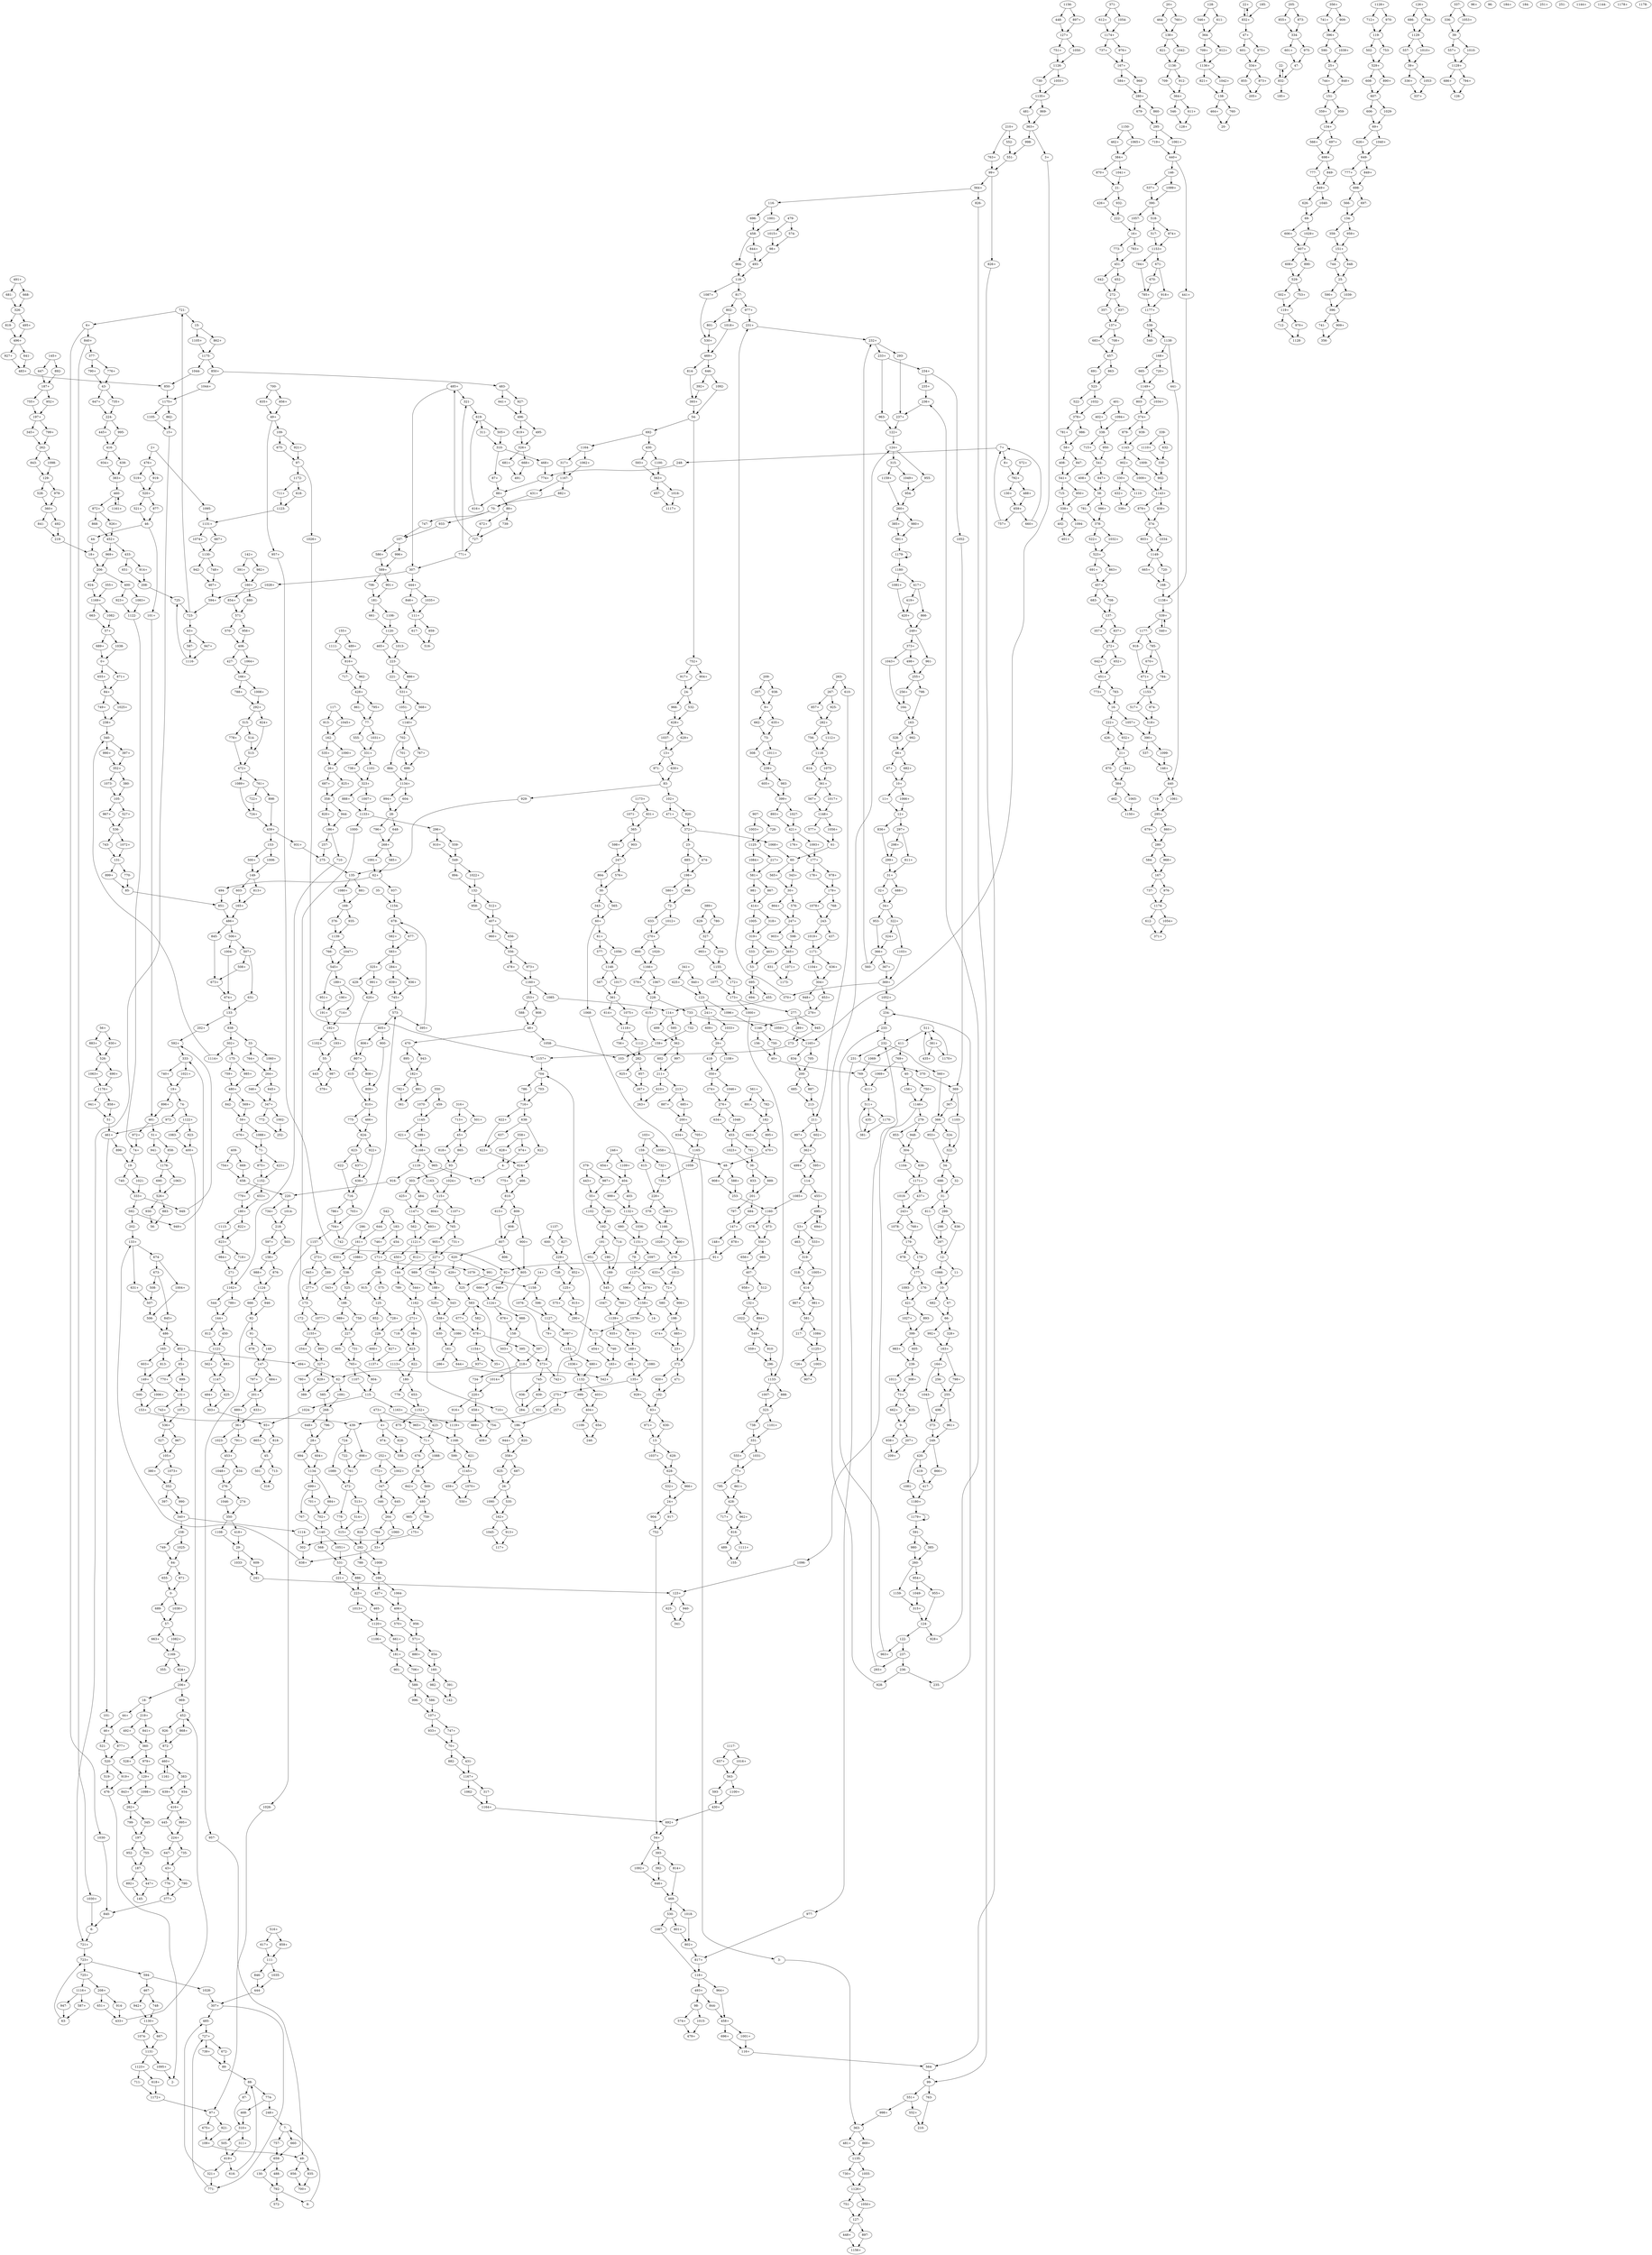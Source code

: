 digraph adj {
graph [k=96]
edge [d=-95]
"0+" [l=9478 C=134887]
"0-" [l=9478 C=134887]
"2+" [l=3406 C=49577]
"2-" [l=3406 C=49577]
"3+" [l=7853 C=103282]
"3-" [l=7853 C=103282]
"4+" [l=14394 C=205210]
"4-" [l=14394 C=205210]
"6+" [l=8737 C=112215]
"6-" [l=8737 C=112215]
"7+" [l=120 C=618]
"7-" [l=120 C=618]
"8+" [l=1013 C=10418]
"8-" [l=1013 C=10418]
"9+" [l=12713 C=184325]
"9-" [l=12713 C=184325]
"10+" [l=743 C=100055]
"10-" [l=743 C=100055]
"11+" [l=191 C=14286]
"11-" [l=191 C=14286]
"12+" [l=276 C=29939]
"12-" [l=276 C=29939]
"13+" [l=17112 C=236051]
"13-" [l=17112 C=236051]
"14+" [l=7589 C=96271]
"14-" [l=7589 C=96271]
"15+" [l=16803 C=223822]
"15-" [l=16803 C=223822]
"16+" [l=1828 C=26272]
"16-" [l=1828 C=26272]
"18+" [l=4107 C=62428]
"18-" [l=4107 C=62428]
"19+" [l=490 C=6667]
"19-" [l=490 C=6667]
"20+" [l=5414 C=66188]
"20-" [l=5414 C=66188]
"21+" [l=11593 C=207455]
"21-" [l=11593 C=207455]
"22+" [l=1031 C=14267]
"22-" [l=1031 C=14267]
"23+" [l=1443 C=21345]
"23-" [l=1443 C=21345]
"24+" [l=16763 C=265217]
"24-" [l=16763 C=265217]
"25+" [l=3594 C=61772]
"25-" [l=3594 C=61772]
"26+" [l=7076 C=114229]
"26-" [l=7076 C=114229]
"28+" [l=23670 C=385891]
"28-" [l=23670 C=385891]
"29+" [l=1047 C=14997]
"29-" [l=1047 C=14997]
"30+" [l=2556 C=35381]
"30-" [l=2556 C=35381]
"31+" [l=556 C=67217]
"31-" [l=556 C=67217]
"32+" [l=191 C=17299]
"32-" [l=191 C=17299]
"33+" [l=4691 C=89136]
"33-" [l=4691 C=89136]
"34+" [l=605 C=84661]
"34-" [l=605 C=84661]
"35+" [l=1872 C=24201]
"35-" [l=1872 C=24201]
"36+" [l=1343 C=17316]
"36-" [l=1343 C=17316]
"39+" [l=5922 C=77116]
"39-" [l=5922 C=77116]
"40+" [l=10684 C=159874]
"40-" [l=10684 C=159874]
"43+" [l=7499 C=100419]
"43-" [l=7499 C=100419]
"44+" [l=189 C=188]
"44-" [l=189 C=188]
"45+" [l=6645 C=103672]
"45-" [l=6645 C=103672]
"46+" [l=3820 C=55149]
"46-" [l=3820 C=55149]
"47+" [l=6024 C=83606]
"47-" [l=6024 C=83606]
"48+" [l=2592 C=33705]
"48-" [l=2592 C=33705]
"49+" [l=7312 C=91826]
"49-" [l=7312 C=91826]
"51+" [l=3891 C=48245]
"51-" [l=3891 C=48245]
"53+" [l=9899 C=147437]
"53-" [l=9899 C=147437]
"54+" [l=1926 C=91449]
"54-" [l=1926 C=91449]
"55+" [l=5644 C=83348]
"55-" [l=5644 C=83348]
"56+" [l=10495 C=138674]
"56-" [l=10495 C=138674]
"57+" [l=4926 C=62594]
"57-" [l=4926 C=62594]
"58+" [l=5883 C=95095]
"58-" [l=5883 C=95095]
"59+" [l=5067 C=74025]
"59-" [l=5067 C=74025]
"60+" [l=1514 C=23879]
"60-" [l=1514 C=23879]
"61+" [l=773 C=9326]
"61-" [l=773 C=9326]
"62+" [l=5470 C=89003]
"62-" [l=5470 C=89003]
"63+" [l=1908 C=19678]
"63-" [l=1908 C=19678]
"66+" [l=322 C=40454]
"66-" [l=322 C=40454]
"67+" [l=191 C=18014]
"67-" [l=191 C=18014]
"69+" [l=6508 C=104448]
"69-" [l=6508 C=104448]
"70+" [l=5643 C=100006]
"70-" [l=5643 C=100006]
"71+" [l=4739 C=70858]
"71-" [l=4739 C=70858]
"72+" [l=15633 C=235021]
"72-" [l=15633 C=235021]
"73+" [l=9538 C=133621]
"73-" [l=9538 C=133621]
"74+" [l=1682 C=27883]
"74-" [l=1682 C=27883]
"77+" [l=8698 C=114927]
"77-" [l=8698 C=114927]
"79+" [l=191 C=1729]
"79-" [l=191 C=1729]
"83+" [l=5069 C=76088]
"83-" [l=5069 C=76088]
"84+" [l=9775 C=148462]
"84-" [l=9775 C=148462]
"85+" [l=9980 C=150945]
"85-" [l=9980 C=150945]
"87+" [l=667 C=6339]
"87-" [l=667 C=6339]
"88+" [l=210 C=3729]
"88-" [l=210 C=3729]
"89+" [l=260 C=5192]
"89-" [l=260 C=5192]
"91+" [l=2802 C=37806]
"91-" [l=2802 C=37806]
"92+" [l=1835 C=25339]
"92-" [l=1835 C=25339]
"93+" [l=4968 C=78675]
"93-" [l=4968 C=78675]
"96+" [l=6206 C=80913]
"96-" [l=6206 C=80913]
"97+" [l=14928 C=196211]
"97-" [l=14928 C=196211]
"98+" [l=6207 C=69070]
"98-" [l=6207 C=69070]
"99+" [l=5428 C=73415]
"99-" [l=5428 C=73415]
"101+" [l=11035 C=150379]
"101-" [l=11035 C=150379]
"102+" [l=7995 C=126443]
"102-" [l=7995 C=126443]
"103+" [l=2527 C=28176]
"103-" [l=2527 C=28176]
"105+" [l=5556 C=78499]
"105-" [l=5556 C=78499]
"107+" [l=7612 C=120808]
"107-" [l=7612 C=120808]
"109+" [l=1669 C=19827]
"109-" [l=1669 C=19827]
"111+" [l=3402 C=46090]
"111-" [l=3402 C=46090]
"114+" [l=5870 C=85093]
"114-" [l=5870 C=85093]
"115+" [l=4466 C=57238]
"115-" [l=4466 C=57238]
"116+" [l=5974 C=84869]
"116-" [l=5974 C=84869]
"117+" [l=1099 C=10415]
"117-" [l=1099 C=10415]
"118+" [l=3802 C=176116]
"118-" [l=3802 C=176116]
"119+" [l=17994 C=296527]
"119-" [l=17994 C=296527]
"122+" [l=173 C=17390]
"122-" [l=173 C=17390]
"123+" [l=25193 C=348769]
"123-" [l=25193 C=348769]
"124+" [l=512 C=73236]
"124-" [l=512 C=73236]
"125+" [l=1509 C=14088]
"125-" [l=1509 C=14088]
"126+" [l=8127 C=121014]
"126-" [l=8127 C=121014]
"127+" [l=10961 C=164655]
"127-" [l=10961 C=164655]
"128+" [l=1363 C=15099]
"128-" [l=1363 C=15099]
"129+" [l=5865 C=100522]
"129-" [l=5865 C=100522]
"130+" [l=695 C=7660]
"130-" [l=695 C=7660]
"131+" [l=11791 C=188050]
"131-" [l=11791 C=188050]
"132+" [l=8416 C=117587]
"132-" [l=8416 C=117587]
"133+" [l=586 C=25610]
"133-" [l=586 C=25610]
"134+" [l=5351 C=88720]
"134-" [l=5351 C=88720]
"135+" [l=10844 C=151432]
"135-" [l=10844 C=151432]
"137+" [l=886 C=15373]
"137-" [l=886 C=15373]
"138+" [l=6616 C=80911]
"138-" [l=6616 C=80911]
"142+" [l=3372 C=53126]
"142-" [l=3372 C=53126]
"144+" [l=4292 C=65772]
"144-" [l=4292 C=65772]
"145+" [l=5739 C=90060]
"145-" [l=5739 C=90060]
"146+" [l=6967 C=84467]
"146-" [l=6967 C=84467]
"147+" [l=724 C=7070]
"147-" [l=724 C=7070]
"148+" [l=191 C=1985]
"148-" [l=191 C=1985]
"149+" [l=2842 C=41918]
"149-" [l=2842 C=41918]
"151+" [l=3634 C=53272]
"151-" [l=3634 C=53272]
"153+" [l=11679 C=185193]
"153-" [l=11679 C=185193]
"155+" [l=6090 C=78364]
"155-" [l=6090 C=78364]
"156+" [l=191 C=192]
"156-" [l=191 C=192]
"158+" [l=5436 C=90747]
"158-" [l=5436 C=90747]
"159+" [l=4959 C=65861]
"159-" [l=4959 C=65861]
"160+" [l=2251 C=36553]
"160-" [l=2251 C=36553]
"161+" [l=2110 C=25175]
"161-" [l=2110 C=25175]
"162+" [l=1999 C=23588]
"162-" [l=1999 C=23588]
"163+" [l=312 C=40029]
"163-" [l=312 C=40029]
"164+" [l=186 C=15828]
"164-" [l=186 C=15828]
"165+" [l=6598 C=91806]
"165-" [l=6598 C=91806]
"166+" [l=3478 C=48706]
"166-" [l=3478 C=48706]
"167+" [l=1456 C=19230]
"167-" [l=1456 C=19230]
"168+" [l=985 C=15295]
"168-" [l=985 C=15295]
"169+" [l=3579 C=49622]
"169-" [l=3579 C=49622]
"171+" [l=2484 C=36860]
"171-" [l=2484 C=36860]
"172+" [l=189 C=1751]
"172-" [l=189 C=1751]
"173+" [l=2250 C=33515]
"173-" [l=2250 C=33515]
"175+" [l=2046 C=29815]
"175-" [l=2046 C=29815]
"176+" [l=191 C=956]
"176-" [l=191 C=956]
"177+" [l=101 C=102]
"177-" [l=101 C=102]
"178+" [l=191 C=1582]
"178-" [l=191 C=1582]
"179+" [l=1335 C=22230]
"179-" [l=1335 C=22230]
"180+" [l=833 C=9861]
"180-" [l=833 C=9861]
"181+" [l=9476 C=138805]
"181-" [l=9476 C=138805]
"182+" [l=6267 C=84532]
"182-" [l=6267 C=84532]
"183+" [l=4596 C=64068]
"183-" [l=4596 C=64068]
"184+" [l=11142 C=182943]
"184-" [l=11142 C=182943]
"185+" [l=4138 C=48518]
"185-" [l=4138 C=48518]
"186+" [l=1597 C=23040]
"186-" [l=1597 C=23040]
"187+" [l=14560 C=218652]
"187-" [l=14560 C=218652]
"188+" [l=11350 C=157361]
"188-" [l=11350 C=157361]
"189+" [l=174 C=854]
"189-" [l=174 C=854]
"190+" [l=112 C=281]
"190-" [l=112 C=281]
"191+" [l=174 C=1506]
"191-" [l=174 C=1506]
"192+" [l=127 C=498]
"192-" [l=127 C=498]
"193+" [l=191 C=1174]
"193-" [l=191 C=1174]
"197+" [l=2249 C=32260]
"197-" [l=2249 C=32260]
"198+" [l=5341 C=83868]
"198-" [l=5341 C=83868]
"200+" [l=10596 C=140123]
"200-" [l=10596 C=140123]
"201+" [l=2872 C=47299]
"201-" [l=2872 C=47299]
"202+" [l=5027 C=65322]
"202-" [l=5027 C=65322]
"205+" [l=1286 C=14820]
"205-" [l=1286 C=14820]
"206+" [l=4612 C=73257]
"206-" [l=4612 C=73257]
"207+" [l=191 C=2145]
"207-" [l=191 C=2145]
"208+" [l=5374 C=72317]
"208-" [l=5374 C=72317]
"209+" [l=4967 C=73249]
"209-" [l=4967 C=73249]
"210+" [l=668 C=6964]
"210-" [l=668 C=6964]
"211+" [l=7565 C=95699]
"211-" [l=7565 C=95699]
"213+" [l=9723 C=132758]
"213-" [l=9723 C=132758]
"217+" [l=191 C=2172]
"217-" [l=191 C=2172]
"218+" [l=8239 C=112981]
"218-" [l=8239 C=112981]
"219+" [l=6955 C=111458]
"219-" [l=6955 C=111458]
"220+" [l=8111 C=128524]
"220-" [l=8111 C=128524]
"221+" [l=191 C=1496]
"221-" [l=191 C=1496]
"222+" [l=1987 C=32428]
"222-" [l=1987 C=32428]
"223+" [l=2793 C=45466]
"223-" [l=2793 C=45466]
"224+" [l=4639 C=67016]
"224-" [l=4639 C=67016]
"227+" [l=9387 C=126568]
"227-" [l=9387 C=126568]
"228+" [l=3612 C=42725]
"228-" [l=3612 C=42725]
"229+" [l=2296 C=31301]
"229-" [l=2296 C=31301]
"231+" [l=145 C=10022]
"231-" [l=145 C=10022]
"232+" [l=119 C=4915]
"232-" [l=119 C=4915]
"233+" [l=99 C=806]
"233-" [l=99 C=806]
"234+" [l=142 C=9283]
"234-" [l=142 C=9283]
"235+" [l=108 C=2322]
"235-" [l=108 C=2322]
"236+" [l=127 C=5945]
"236-" [l=127 C=5945]
"237+" [l=99 C=805]
"237-" [l=99 C=805]
"238+" [l=8043 C=112534]
"238-" [l=8043 C=112534]
"239+" [l=1706 C=21012]
"239-" [l=1706 C=21012]
"241+" [l=7750 C=119822]
"241-" [l=7750 C=119822]
"243+" [l=3189 C=45025]
"243-" [l=3189 C=45025]
"246+" [l=3007 C=45144]
"246-" [l=3007 C=45144]
"247+" [l=4102 C=63650]
"247-" [l=4102 C=63650]
"248+" [l=1657 C=19393]
"248-" [l=1657 C=19393]
"249+" [l=388 C=48216]
"249-" [l=388 C=48216]
"251+" [l=3294 C=41718]
"251-" [l=3294 C=41718]
"252+" [l=4758 C=63966]
"252-" [l=4758 C=63966]
"253+" [l=4893 C=63984]
"253-" [l=4893 C=63984]
"254+" [l=191 C=1122]
"254-" [l=191 C=1122]
"255+" [l=152 C=11142]
"255-" [l=152 C=11142]
"256+" [l=100 C=896]
"256-" [l=100 C=896]
"257+" [l=7091 C=97226]
"257-" [l=7091 C=97226]
"260+" [l=200 C=8083]
"260-" [l=200 C=8083]
"262+" [l=2743 C=47986]
"262-" [l=2743 C=47986]
"263+" [l=20098 C=274972]
"263-" [l=20098 C=274972]
"264+" [l=6679 C=100599]
"264-" [l=6679 C=100599]
"267+" [l=5739 C=77825]
"267-" [l=5739 C=77825]
"268+" [l=3162 C=54938]
"268-" [l=3162 C=54938]
"270+" [l=895 C=10491]
"270-" [l=895 C=10491]
"271+" [l=4978 C=71826]
"271-" [l=4978 C=71826]
"272+" [l=8478 C=121978]
"272-" [l=8478 C=121978]
"273+" [l=3767 C=56167]
"273-" [l=3767 C=56167]
"274+" [l=191 C=1576]
"274-" [l=191 C=1576]
"275+" [l=3208 C=43026]
"275-" [l=3208 C=43026]
"276+" [l=3527 C=48111]
"276-" [l=3527 C=48111]
"277+" [l=947 C=11800]
"277-" [l=947 C=11800]
"279+" [l=2337 C=32669]
"279-" [l=2337 C=32669]
"280+" [l=10408 C=129388]
"280-" [l=10408 C=129388]
"282+" [l=1473 C=19268]
"282-" [l=1473 C=19268]
"284+" [l=268 C=2127]
"284-" [l=268 C=2127]
"286+" [l=1475 C=17422]
"286-" [l=1475 C=17422]
"289+" [l=191 C=1340]
"289-" [l=191 C=1340]
"290+" [l=3634 C=50238]
"290-" [l=3634 C=50238]
"292+" [l=1177 C=15384]
"292-" [l=1177 C=15384]
"293+" [l=191 C=192]
"293-" [l=191 C=192]
"295+" [l=4896 C=57098]
"295-" [l=4896 C=57098]
"296+" [l=555 C=7137]
"296-" [l=555 C=7137]
"297+" [l=167 C=10220]
"297-" [l=167 C=10220]
"298+" [l=119 C=3092]
"298-" [l=119 C=3092]
"299+" [l=157 C=8070]
"299-" [l=157 C=8070]
"302+" [l=4696 C=69077]
"302-" [l=4696 C=69077]
"303+" [l=4064 C=66153]
"303-" [l=4064 C=66153]
"304+" [l=2431 C=33452]
"304-" [l=2431 C=33452]
"307+" [l=3321 C=50524]
"307-" [l=3321 C=50524]
"308+" [l=188 C=1114]
"308-" [l=188 C=1114]
"310+" [l=169 C=1309]
"310-" [l=169 C=1309]
"311+" [l=399 C=3124]
"311-" [l=399 C=3124]
"315+" [l=103 C=1344]
"315-" [l=103 C=1344]
"316+" [l=812 C=11083]
"316-" [l=812 C=11083]
"317+" [l=191 C=1512]
"317-" [l=191 C=1512]
"318+" [l=191 C=1187]
"318-" [l=191 C=1187]
"319+" [l=1306 C=16332]
"319-" [l=1306 C=16332]
"321+" [l=2067 C=23698]
"321-" [l=2067 C=23698]
"322+" [l=150 C=8926]
"322-" [l=150 C=8926]
"323+" [l=1980 C=21044]
"323-" [l=1980 C=21044]
"324+" [l=136 C=8060]
"324-" [l=136 C=8060]
"325+" [l=2726 C=35823]
"325-" [l=2726 C=35823]
"326+" [l=3643 C=50945]
"326-" [l=3643 C=50945]
"327+" [l=2271 C=29677]
"327-" [l=2271 C=29677]
"328+" [l=191 C=17024]
"328-" [l=191 C=17024]
"330+" [l=4244 C=55158]
"330-" [l=4244 C=55158]
"331+" [l=681 C=11082]
"331-" [l=681 C=11082]
"333+" [l=4665 C=74990]
"333-" [l=4665 C=74990]
"334+" [l=3706 C=55232]
"334-" [l=3706 C=55232]
"336+" [l=191 C=1226]
"336-" [l=191 C=1226]
"337+" [l=215 C=914]
"337-" [l=215 C=914]
"338+" [l=1354 C=21907]
"338-" [l=1354 C=21907]
"339+" [l=981 C=10804]
"339-" [l=981 C=10804]
"340+" [l=4187 C=56821]
"340-" [l=4187 C=56821]
"341+" [l=2068 C=27427]
"341-" [l=2068 C=27427]
"343+" [l=191 C=1441]
"343-" [l=191 C=1441]
"345+" [l=191 C=1181]
"345-" [l=191 C=1181]
"346+" [l=191 C=192]
"346-" [l=191 C=192]
"347+" [l=1478 C=19509]
"347-" [l=1478 C=19509]
"350+" [l=3475 C=55986]
"350-" [l=3475 C=55986]
"352+" [l=3591 C=53958]
"352-" [l=3591 C=53958]
"355+" [l=2262 C=29124]
"355-" [l=2262 C=29124]
"356+" [l=1342 C=16486]
"356-" [l=1342 C=16486]
"357+" [l=191 C=192]
"357-" [l=191 C=192]
"358+" [l=3335 C=42403]
"358-" [l=3335 C=42403]
"359+" [l=191 C=2081]
"359-" [l=191 C=2081]
"360+" [l=3066 C=46458]
"360-" [l=3066 C=46458]
"361+" [l=2538 C=35461]
"361-" [l=2538 C=35461]
"362+" [l=2249 C=29288]
"362-" [l=2249 C=29288]
"363+" [l=3668 C=56448]
"363-" [l=3668 C=56448]
"364+" [l=2153 C=30121]
"364-" [l=2153 C=30121]
"365+" [l=3394 C=49918]
"365-" [l=3394 C=49918]
"366+" [l=140 C=9414]
"366-" [l=140 C=9414]
"367+" [l=105 C=2027]
"367-" [l=105 C=2027]
"369+" [l=122 C=5948]
"369-" [l=122 C=5948]
"370+" [l=104 C=2064]
"370-" [l=104 C=2064]
"371+" [l=3171 C=34049]
"371-" [l=3171 C=34049]
"372+" [l=2821 C=35341]
"372-" [l=2821 C=35341]
"373+" [l=155 C=12128]
"373-" [l=155 C=12128]
"374+" [l=6125 C=75835]
"374-" [l=6125 C=75835]
"376+" [l=191 C=1603]
"376-" [l=191 C=1603]
"377+" [l=7335 C=114425]
"377-" [l=7335 C=114425]
"378+" [l=1131 C=19204]
"378-" [l=1131 C=19204]
"379+" [l=377 C=1963]
"379-" [l=377 C=1963]
"380+" [l=191 C=1569]
"380-" [l=191 C=1569]
"381+" [l=667 C=11965]
"381-" [l=667 C=11965]
"383+" [l=3751 C=56735]
"383-" [l=3751 C=56735]
"384+" [l=655 C=12645]
"384-" [l=655 C=12645]
"385+" [l=191 C=7714]
"385-" [l=191 C=7714]
"389+" [l=1747 C=26899]
"389-" [l=1747 C=26899]
"390+" [l=2600 C=31392]
"390-" [l=2600 C=31392]
"391+" [l=191 C=1858]
"391-" [l=191 C=1858]
"392+" [l=144 C=3016]
"392-" [l=144 C=3016]
"393+" [l=142 C=2832]
"393-" [l=142 C=2832]
"395+" [l=325 C=4498]
"395-" [l=325 C=4498]
"396+" [l=1404 C=22112]
"396-" [l=1404 C=22112]
"397+" [l=191 C=1345]
"397-" [l=191 C=1345]
"399+" [l=1517 C=17155]
"399-" [l=1517 C=17155]
"400+" [l=804 C=14202]
"400-" [l=804 C=14202]
"401+" [l=2580 C=38625]
"401-" [l=2580 C=38625]
"402+" [l=191 C=2068]
"402-" [l=191 C=2068]
"403+" [l=187 C=1144]
"403-" [l=187 C=1144]
"404+" [l=266 C=1858]
"404-" [l=266 C=1858]
"406+" [l=1572 C=26340]
"406-" [l=1572 C=26340]
"407+" [l=1823 C=22615]
"407-" [l=1823 C=22615]
"408+" [l=191 C=974]
"408-" [l=191 C=974]
"409+" [l=3294 C=43384]
"409-" [l=3294 C=43384]
"411+" [l=3410 C=43578]
"411-" [l=3410 C=43578]
"414+" [l=602 C=7777]
"414-" [l=602 C=7777]
"416+" [l=849 C=10987]
"416-" [l=849 C=10987]
"417+" [l=109 C=2376]
"417-" [l=109 C=2376]
"418+" [l=188 C=1798]
"418-" [l=188 C=1798]
"419+" [l=177 C=13774]
"419-" [l=177 C=13774]
"420+" [l=109 C=2315]
"420-" [l=109 C=2315]
"421+" [l=1296 C=17139]
"421-" [l=1296 C=17139]
"423+" [l=191 C=875]
"423-" [l=191 C=875]
"425+" [l=191 C=192]
"425-" [l=191 C=192]
"426+" [l=191 C=1710]
"426-" [l=191 C=1710]
"427+" [l=191 C=1737]
"427-" [l=191 C=1737]
"428+" [l=2030 C=27071]
"428-" [l=2030 C=27071]
"429+" [l=191 C=1111]
"429-" [l=191 C=1111]
"430+" [l=574 C=7170]
"430-" [l=574 C=7170]
"431+" [l=191 C=2834]
"431-" [l=191 C=2834]
"433+" [l=2316 C=35059]
"433-" [l=2316 C=35059]
"435+" [l=1326 C=17805]
"435-" [l=1326 C=17805]
"437+" [l=191 C=1651]
"437-" [l=191 C=1651]
"439+" [l=785 C=11247]
"439-" [l=785 C=11247]
"440+" [l=612 C=8519]
"440-" [l=612 C=8519]
"441+" [l=187 C=184]
"441-" [l=187 C=184]
"443+" [l=191 C=1320]
"443-" [l=191 C=1320]
"444+" [l=1647 C=22654]
"444-" [l=1647 C=22654]
"445+" [l=191 C=2373]
"445-" [l=191 C=2373]
"447+" [l=191 C=1613]
"447-" [l=191 C=1613]
"448+" [l=191 C=1516]
"448-" [l=191 C=1516]
"450+" [l=191 C=1607]
"450-" [l=191 C=1607]
"451+" [l=893 C=12148]
"451-" [l=893 C=12148]
"452+" [l=260 C=2620]
"452-" [l=260 C=2620]
"453+" [l=2195 C=31004]
"453-" [l=2195 C=31004]
"454+" [l=191 C=192]
"454-" [l=191 C=192]
"455+" [l=2005 C=23582]
"455-" [l=2005 C=23582]
"457+" [l=1132 C=17920]
"457-" [l=1132 C=17920]
"458+" [l=957 C=12734]
"458-" [l=957 C=12734]
"459+" [l=191 C=1759]
"459-" [l=191 C=1759]
"460+" [l=114 C=532]
"460-" [l=114 C=532]
"461+" [l=783 C=9754]
"461-" [l=783 C=9754]
"462+" [l=191 C=980]
"462-" [l=191 C=980]
"463+" [l=191 C=1729]
"463-" [l=191 C=1729]
"464+" [l=191 C=664]
"464-" [l=191 C=664]
"465+" [l=191 C=1691]
"465-" [l=191 C=1691]
"466+" [l=430 C=4174]
"466-" [l=430 C=4174]
"467+" [l=2629 C=31098]
"467-" [l=2629 C=31098]
"468+" [l=667 C=8473]
"468-" [l=667 C=8473]
"469+" [l=283 C=11109]
"469-" [l=283 C=11109]
"470+" [l=2006 C=24041]
"470-" [l=2006 C=24041]
"471+" [l=191 C=844]
"471-" [l=191 C=844]
"472+" [l=3049 C=44199]
"472-" [l=3049 C=44199]
"473+" [l=241 C=969]
"473-" [l=241 C=969]
"474+" [l=191 C=2386]
"474-" [l=191 C=2386]
"476+" [l=1911 C=23221]
"476-" [l=1911 C=23221]
"478+" [l=191 C=1495]
"478-" [l=191 C=1495]
"479+" [l=1019 C=6775]
"479-" [l=1019 C=6775]
"480+" [l=585 C=6067]
"480-" [l=585 C=6067]
"481+" [l=191 C=1389]
"481-" [l=191 C=1389]
"483+" [l=731 C=8007]
"483-" [l=731 C=8007]
"484+" [l=191 C=2230]
"484-" [l=191 C=2230]
"485+" [l=278 C=3202]
"485-" [l=278 C=3202]
"486+" [l=324 C=9304]
"486-" [l=324 C=9304]
"488+" [l=695 C=8244]
"488-" [l=695 C=8244]
"489+" [l=186 C=1891]
"489-" [l=186 C=1891]
"491+" [l=807 C=7219]
"491-" [l=807 C=7219]
"492+" [l=191 C=2403]
"492-" [l=191 C=2403]
"493+" [l=168 C=1363]
"493-" [l=168 C=1363]
"494+" [l=1758 C=19674]
"494-" [l=1758 C=19674]
"495+" [l=191 C=794]
"495-" [l=191 C=794]
"496+" [l=506 C=7604]
"496-" [l=506 C=7604]
"498+" [l=131 C=6804]
"498-" [l=131 C=6804]
"499+" [l=191 C=192]
"499-" [l=191 C=192]
"500+" [l=191 C=1122]
"500-" [l=191 C=1122]
"501+" [l=191 C=1866]
"501-" [l=191 C=1866]
"502+" [l=191 C=979]
"502-" [l=191 C=979]
"503+" [l=187 C=184]
"503-" [l=187 C=184]
"505+" [l=387 C=3072]
"505-" [l=387 C=3072]
"506+" [l=116 C=737]
"506-" [l=116 C=737]
"507+" [l=119 C=660]
"507-" [l=119 C=660]
"508+" [l=158 C=657]
"508-" [l=158 C=657]
"511+" [l=121 C=993]
"511-" [l=121 C=993]
"512+" [l=191 C=1053]
"512-" [l=191 C=1053]
"513+" [l=110 C=307]
"513-" [l=110 C=307]
"514+" [l=176 C=1360]
"514-" [l=176 C=1360]
"515+" [l=110 C=210]
"515-" [l=110 C=210]
"516+" [l=733 C=6595]
"516-" [l=733 C=6595]
"517+" [l=191 C=1565]
"517-" [l=191 C=1565]
"518+" [l=1313 C=17222]
"518-" [l=1313 C=17222]
"519+" [l=191 C=1131]
"519-" [l=191 C=1131]
"520+" [l=104 C=126]
"520-" [l=104 C=126]
"521+" [l=191 C=1249]
"521-" [l=191 C=1249]
"522+" [l=191 C=1913]
"522-" [l=191 C=1913]
"523+" [l=608 C=8291]
"523-" [l=608 C=8291]
"525+" [l=191 C=1458]
"525-" [l=191 C=1458]
"526+" [l=1729 C=20781]
"526-" [l=1729 C=20781]
"527+" [l=191 C=1770]
"527-" [l=191 C=1770]
"528+" [l=191 C=3078]
"528-" [l=191 C=3078]
"529+" [l=603 C=8520]
"529-" [l=603 C=8520]
"530+" [l=155 C=2887]
"530-" [l=155 C=2887]
"531+" [l=1302 C=19121]
"531-" [l=1302 C=19121]
"532+" [l=191 C=1771]
"532-" [l=191 C=1771]
"533+" [l=191 C=192]
"533-" [l=191 C=192]
"535+" [l=191 C=1994]
"535-" [l=191 C=1994]
"536+" [l=2083 C=28575]
"536-" [l=2083 C=28575]
"537+" [l=191 C=1235]
"537-" [l=191 C=1235]
"538+" [l=1451 C=20374]
"538-" [l=1451 C=20374]
"539+" [l=206 C=3036]
"539-" [l=206 C=3036]
"540+" [l=369 C=4903]
"540-" [l=369 C=4903]
"541+" [l=995 C=13766]
"541-" [l=995 C=13766]
"542+" [l=1947 C=21575]
"542-" [l=1947 C=21575]
"543+" [l=191 C=192]
"543-" [l=191 C=192]
"544+" [l=191 C=1004]
"544-" [l=191 C=1004]
"545+" [l=472 C=5913]
"545-" [l=472 C=5913]
"546+" [l=191 C=192]
"546-" [l=191 C=192]
"549+" [l=690 C=7267]
"549-" [l=690 C=7267]
"550+" [l=2008 C=24028]
"550-" [l=2008 C=24028]
"551+" [l=188 C=1186]
"551-" [l=188 C=1186]
"552+" [l=98 C=42]
"552-" [l=98 C=42]
"555+" [l=190 C=1645]
"555-" [l=190 C=1645]
"556+" [l=1887 C=22022]
"556-" [l=1887 C=22022]
"557+" [l=191 C=1561]
"557-" [l=191 C=1561]
"558+" [l=1130 C=12758]
"558-" [l=1130 C=12758]
"559+" [l=190 C=2069]
"559-" [l=190 C=2069]
"560+" [l=191 C=207]
"560-" [l=191 C=207]
"561+" [l=1915 C=21195]
"561-" [l=1915 C=21195]
"562+" [l=185 C=1505]
"562-" [l=185 C=1505]
"563+" [l=578 C=6352]
"563-" [l=578 C=6352]
"564+" [l=192 C=1372]
"564-" [l=192 C=1372]
"565+" [l=191 C=192]
"565-" [l=191 C=192]
"566+" [l=191 C=899]
"566-" [l=191 C=899]
"567+" [l=186 C=816]
"567-" [l=186 C=816]
"568+" [l=191 C=1466]
"568-" [l=191 C=1466]
"569+" [l=191 C=1550]
"569-" [l=191 C=1550]
"570+" [l=191 C=1611]
"570-" [l=191 C=1611]
"571+" [l=161 C=761]
"571-" [l=161 C=761]
"572+" [l=822 C=8973]
"572-" [l=822 C=8973]
"573+" [l=175 C=2269]
"573-" [l=175 C=2269]
"574+" [l=191 C=538]
"574-" [l=191 C=538]
"575+" [l=191 C=1504]
"575-" [l=191 C=1504]
"576+" [l=191 C=192]
"576-" [l=191 C=192]
"577+" [l=191 C=467]
"577-" [l=191 C=467]
"579+" [l=191 C=1495]
"579-" [l=191 C=1495]
"580+" [l=191 C=618]
"580-" [l=191 C=618]
"581+" [l=780 C=10880]
"581-" [l=780 C=10880]
"582+" [l=415 C=4176]
"582-" [l=415 C=4176]
"583+" [l=132 C=1217]
"583-" [l=132 C=1217]
"584+" [l=185 C=1532]
"584-" [l=185 C=1532]
"585+" [l=191 C=1167]
"585-" [l=191 C=1167]
"586+" [l=191 C=1739]
"586-" [l=191 C=1739]
"587+" [l=191 C=966]
"587-" [l=191 C=966]
"588+" [l=193 C=2011]
"588-" [l=193 C=2011]
"589+" [l=871 C=9585]
"589-" [l=871 C=9585]
"590+" [l=191 C=1351]
"590-" [l=191 C=1351]
"591+" [l=182 C=6577]
"591-" [l=182 C=6577]
"592+" [l=211 C=2475]
"592-" [l=211 C=2475]
"593+" [l=191 C=1488]
"593-" [l=191 C=1488]
"594+" [l=2350 C=29556]
"594-" [l=2350 C=29556]
"595+" [l=191 C=2382]
"595-" [l=191 C=2382]
"596+" [l=191 C=1552]
"596-" [l=191 C=1552]
"597+" [l=188 C=1124]
"597-" [l=188 C=1124]
"598+" [l=191 C=1580]
"598-" [l=191 C=1580]
"599+" [l=191 C=1813]
"599-" [l=191 C=1813]
"600+" [l=191 C=2216]
"600-" [l=191 C=2216]
"601+" [l=191 C=2147]
"601-" [l=191 C=2147]
"602+" [l=191 C=1126]
"602-" [l=191 C=1126]
"603+" [l=191 C=192]
"603-" [l=191 C=192]
"604+" [l=191 C=1965]
"604-" [l=191 C=1965]
"605+" [l=191 C=1952]
"605-" [l=191 C=1952]
"606+" [l=190 C=973]
"606-" [l=190 C=973]
"607+" [l=130 C=503]
"607-" [l=130 C=503]
"608+" [l=191 C=1400]
"608-" [l=191 C=1400]
"609+" [l=191 C=1910]
"609-" [l=191 C=1910]
"610+" [l=191 C=192]
"610-" [l=191 C=192]
"611+" [l=191 C=1054]
"611-" [l=191 C=1054]
"612+" [l=191 C=1836]
"612-" [l=191 C=1836]
"614+" [l=191 C=798]
"614-" [l=191 C=798]
"615+" [l=191 C=192]
"615-" [l=191 C=192]
"616+" [l=815 C=8687]
"616-" [l=815 C=8687]
"617+" [l=191 C=1314]
"617-" [l=191 C=1314]
"618+" [l=188 C=186]
"618-" [l=188 C=186]
"619+" [l=235 C=4153]
"619-" [l=235 C=4153]
"620+" [l=1026 C=13856]
"620-" [l=1026 C=13856]
"621+" [l=191 C=192]
"621-" [l=191 C=192]
"622+" [l=382 C=4943]
"622-" [l=382 C=4943]
"623+" [l=110 C=294]
"623-" [l=110 C=294]
"624+" [l=97 C=56]
"624-" [l=97 C=56]
"625+" [l=181 C=712]
"625-" [l=181 C=712]
"626+" [l=191 C=1818]
"626-" [l=191 C=1818]
"628+" [l=496 C=6663]
"628-" [l=496 C=6663]
"629+" [l=191 C=1648]
"629-" [l=191 C=1648]
"630+" [l=191 C=1229]
"630-" [l=191 C=1229]
"631+" [l=298 C=2334]
"631-" [l=298 C=2334]
"632+" [l=191 C=2409]
"632-" [l=191 C=2409]
"633+" [l=191 C=968]
"633-" [l=191 C=968]
"634+" [l=191 C=1264]
"634-" [l=191 C=1264]
"635+" [l=191 C=689]
"635-" [l=191 C=689]
"636+" [l=191 C=1591]
"636-" [l=191 C=1591]
"637+" [l=166 C=230]
"637-" [l=166 C=230]
"638+" [l=299 C=4110]
"638-" [l=299 C=4110]
"639+" [l=191 C=1457]
"639-" [l=191 C=1457]
"641+" [l=191 C=1454]
"641-" [l=191 C=1454]
"642+" [l=191 C=627]
"642-" [l=191 C=627]
"644+" [l=191 C=192]
"644-" [l=191 C=192]
"645+" [l=191 C=2707]
"645-" [l=191 C=2707]
"646+" [l=142 C=2995]
"646-" [l=142 C=2995]
"647+" [l=191 C=1713]
"647-" [l=191 C=1713]
"648+" [l=182 C=1297]
"648-" [l=182 C=1297]
"649+" [l=581 C=10216]
"649-" [l=581 C=10216]
"651+" [l=191 C=1886]
"651-" [l=191 C=1886]
"652+" [l=191 C=192]
"652-" [l=191 C=192]
"653+" [l=189 C=1888]
"653-" [l=189 C=1888]
"654+" [l=189 C=964]
"654-" [l=189 C=964]
"655+" [l=191 C=1666]
"655-" [l=191 C=1666]
"656+" [l=185 C=947]
"656-" [l=185 C=947]
"657+" [l=191 C=1415]
"657-" [l=191 C=1415]
"658+" [l=303 C=3300]
"658-" [l=303 C=3300]
"659+" [l=191 C=4939]
"659-" [l=191 C=4939]
"660+" [l=287 C=2073]
"660-" [l=287 C=2073]
"661+" [l=191 C=1642]
"661-" [l=191 C=1642]
"662+" [l=191 C=192]
"662-" [l=191 C=192]
"663+" [l=195 C=1714]
"663-" [l=195 C=1714]
"665+" [l=191 C=192]
"665-" [l=191 C=192]
"666+" [l=191 C=1222]
"666-" [l=191 C=1222]
"667+" [l=189 C=1281]
"667-" [l=189 C=1281]
"668+" [l=189 C=1443]
"668-" [l=189 C=1443]
"669+" [l=191 C=192]
"669-" [l=191 C=192]
"670+" [l=166 C=724]
"670-" [l=166 C=724]
"671+" [l=120 C=339]
"671-" [l=120 C=339]
"672+" [l=291 C=2995]
"672-" [l=291 C=2995]
"673+" [l=111 C=497]
"673-" [l=111 C=497]
"674+" [l=219 C=3466]
"674-" [l=219 C=3466]
"675+" [l=191 C=1499]
"675-" [l=191 C=1499]
"676+" [l=191 C=1105]
"676-" [l=191 C=1105]
"677+" [l=415 C=5106]
"677-" [l=415 C=5106]
"678+" [l=106 C=440]
"678-" [l=106 C=440]
"679+" [l=191 C=192]
"679-" [l=191 C=192]
"680+" [l=189 C=1328]
"680-" [l=189 C=1328]
"681+" [l=187 C=184]
"681-" [l=187 C=184]
"682+" [l=191 C=192]
"682-" [l=191 C=192]
"683+" [l=191 C=2631]
"683-" [l=191 C=2631]
"684+" [l=191 C=1716]
"684-" [l=191 C=1716]
"685+" [l=191 C=1476]
"685-" [l=191 C=1476]
"686+" [l=191 C=796]
"686-" [l=191 C=796]
"687+" [l=191 C=1659]
"687-" [l=191 C=1659]
"688+" [l=191 C=271]
"688-" [l=191 C=271]
"689+" [l=191 C=1485]
"689-" [l=191 C=1485]
"690+" [l=191 C=1208]
"690-" [l=191 C=1208]
"691+" [l=191 C=1410]
"691-" [l=191 C=1410]
"692+" [l=99 C=95]
"692-" [l=99 C=95]
"693+" [l=184 C=178]
"693-" [l=184 C=178]
"694+" [l=287 C=2800]
"694-" [l=287 C=2800]
"695+" [l=227 C=3815]
"695-" [l=227 C=3815]
"696+" [l=191 C=1024]
"696-" [l=191 C=1024]
"697+" [l=191 C=192]
"697-" [l=191 C=192]
"698+" [l=235 C=2452]
"698-" [l=235 C=2452]
"699+" [l=123 C=439]
"699-" [l=123 C=439]
"700+" [l=506 C=2964]
"700-" [l=506 C=2964]
"701+" [l=163 C=783]
"701-" [l=163 C=783]
"702+" [l=123 C=377]
"702-" [l=123 C=377]
"703+" [l=260 C=2291]
"703-" [l=260 C=2291]
"704+" [l=126 C=903]
"704-" [l=126 C=903]
"705+" [l=183 C=176]
"705-" [l=183 C=176]
"706+" [l=191 C=192]
"706-" [l=191 C=192]
"708+" [l=191 C=192]
"708-" [l=191 C=192]
"709+" [l=191 C=1256]
"709-" [l=191 C=1256]
"710+" [l=190 C=190]
"710-" [l=190 C=190]
"711+" [l=189 C=841]
"711-" [l=189 C=841]
"712+" [l=190 C=1924]
"712-" [l=190 C=1924]
"713+" [l=191 C=192]
"713-" [l=191 C=192]
"714+" [l=191 C=192]
"714-" [l=191 C=192]
"715+" [l=191 C=2459]
"715-" [l=191 C=2459]
"716+" [l=125 C=1298]
"716-" [l=125 C=1298]
"717+" [l=191 C=1885]
"717-" [l=191 C=1885]
"718+" [l=191 C=581]
"718-" [l=191 C=581]
"719+" [l=192 C=667]
"719-" [l=192 C=667]
"720+" [l=191 C=2032]
"720-" [l=191 C=2032]
"721+" [l=101 C=154]
"721-" [l=101 C=154]
"722+" [l=163 C=1123]
"722-" [l=163 C=1123]
"723+" [l=141 C=1635]
"723-" [l=141 C=1635]
"724+" [l=123 C=385]
"724-" [l=123 C=385]
"725+" [l=204 C=2525]
"725-" [l=204 C=2525]
"726+" [l=191 C=1442]
"726-" [l=191 C=1442]
"727+" [l=177 C=2060]
"727-" [l=177 C=2060]
"728+" [l=188 C=1444]
"728-" [l=188 C=1444]
"730+" [l=184 C=1223]
"730-" [l=184 C=1223]
"731+" [l=191 C=1905]
"731-" [l=191 C=1905]
"732+" [l=119 C=298]
"732-" [l=119 C=298]
"733+" [l=167 C=825]
"733-" [l=167 C=825]
"734+" [l=191 C=1997]
"734-" [l=191 C=1997]
"735+" [l=191 C=192]
"735-" [l=191 C=192]
"737+" [l=191 C=585]
"737-" [l=191 C=585]
"738+" [l=191 C=1478]
"738-" [l=191 C=1478]
"739+" [l=291 C=2511]
"739-" [l=291 C=2511]
"740+" [l=191 C=1747]
"740-" [l=191 C=1747]
"741+" [l=191 C=1632]
"741-" [l=191 C=1632]
"742+" [l=143 C=839]
"742-" [l=143 C=839]
"743+" [l=191 C=2038]
"743-" [l=191 C=2038]
"744+" [l=191 C=192]
"744-" [l=191 C=192]
"745+" [l=375 C=3713]
"745-" [l=375 C=3713]
"746+" [l=191 C=1499]
"746-" [l=191 C=1499]
"747+" [l=191 C=2114]
"747-" [l=191 C=2114]
"748+" [l=191 C=1527]
"748-" [l=191 C=1527]
"749+" [l=191 C=1181]
"749-" [l=191 C=1181]
"750+" [l=191 C=1538]
"750-" [l=191 C=1538]
"751+" [l=191 C=1067]
"751-" [l=191 C=1067]
"752+" [l=256 C=1832]
"752-" [l=256 C=1832]
"753+" [l=191 C=192]
"753-" [l=191 C=192]
"754+" [l=191 C=1712]
"754-" [l=191 C=1712]
"755+" [l=191 C=1983]
"755-" [l=191 C=1983]
"756+" [l=191 C=1023]
"756-" [l=191 C=1023]
"757+" [l=287 C=3849]
"757-" [l=287 C=3849]
"758+" [l=191 C=1703]
"758-" [l=191 C=1703]
"759+" [l=190 C=1431]
"759-" [l=190 C=1431]
"760+" [l=191 C=192]
"760-" [l=191 C=192]
"761+" [l=123 C=479]
"761-" [l=123 C=479]
"763+" [l=191 C=192]
"763-" [l=191 C=192]
"764+" [l=191 C=1568]
"764-" [l=191 C=1568]
"765+" [l=220 C=1292]
"765-" [l=220 C=1292]
"766+" [l=191 C=1193]
"766-" [l=191 C=1193]
"767+" [l=191 C=192]
"767-" [l=191 C=192]
"768+" [l=191 C=845]
"768-" [l=191 C=845]
"769+" [l=178 C=859]
"769-" [l=178 C=859]
"770+" [l=191 C=192]
"770-" [l=191 C=192]
"771+" [l=302 C=2321]
"771-" [l=302 C=2321]
"772+" [l=191 C=1790]
"772-" [l=191 C=1790]
"773+" [l=191 C=1243]
"773-" [l=191 C=1243]
"774+" [l=101 C=178]
"774-" [l=101 C=178]
"775+" [l=430 C=2968]
"775-" [l=430 C=2968]
"776+" [l=191 C=1121]
"776-" [l=191 C=1121]
"777+" [l=191 C=2273]
"777-" [l=191 C=2273]
"778+" [l=191 C=192]
"778-" [l=191 C=192]
"779+" [l=188 C=186]
"779-" [l=188 C=186]
"780+" [l=191 C=1504]
"780-" [l=191 C=1504]
"781+" [l=191 C=1937]
"781-" [l=191 C=1937]
"782+" [l=191 C=1080]
"782-" [l=191 C=1080]
"783+" [l=191 C=192]
"783-" [l=191 C=192]
"784+" [l=190 C=190]
"784-" [l=190 C=190]
"785+" [l=120 C=207]
"785-" [l=120 C=207]
"786+" [l=260 C=3308]
"786-" [l=260 C=3308]
"788+" [l=191 C=1141]
"788-" [l=191 C=1141]
"789+" [l=191 C=192]
"789-" [l=191 C=192]
"790+" [l=191 C=192]
"790-" [l=191 C=192]
"791+" [l=191 C=1162]
"791-" [l=191 C=1162]
"792+" [l=128 C=1085]
"792-" [l=128 C=1085]
"794+" [l=191 C=192]
"794-" [l=191 C=192]
"795+" [l=191 C=1677]
"795-" [l=191 C=1677]
"796+" [l=183 C=176]
"796-" [l=183 C=176]
"797+" [l=191 C=192]
"797-" [l=191 C=192]
"798+" [l=191 C=210]
"798-" [l=191 C=210]
"799+" [l=191 C=192]
"799-" [l=191 C=192]
"800+" [l=191 C=532]
"800-" [l=191 C=532]
"801+" [l=131 C=1344]
"801-" [l=131 C=1344]
"802+" [l=147 C=2507]
"802-" [l=147 C=2507]
"803+" [l=191 C=1354]
"803-" [l=191 C=1354]
"804+" [l=191 C=831]
"804-" [l=191 C=831]
"805+" [l=199 C=903]
"805-" [l=199 C=903]
"806+" [l=108 C=90]
"806-" [l=108 C=90]
"807+" [l=119 C=469]
"807-" [l=119 C=469]
"808+" [l=154 C=402]
"808-" [l=154 C=402]
"809+" [l=132 C=299]
"809-" [l=132 C=299]
"810+" [l=104 C=227]
"810-" [l=104 C=227]
"811+" [l=182 C=536]
"811-" [l=182 C=536]
"812+" [l=191 C=192]
"812-" [l=191 C=192]
"813+" [l=191 C=2152]
"813-" [l=191 C=2152]
"814+" [l=191 C=238]
"814-" [l=191 C=238]
"815+" [l=191 C=1036]
"815-" [l=191 C=1036]
"816+" [l=320 C=4377]
"816-" [l=320 C=4377]
"817+" [l=103 C=484]
"817-" [l=103 C=484]
"818+" [l=191 C=192]
"818-" [l=191 C=192]
"819+" [l=191 C=192]
"819-" [l=191 C=192]
"820+" [l=191 C=2098]
"820-" [l=191 C=2098]
"821+" [l=191 C=615]
"821-" [l=191 C=615]
"822+" [l=191 C=1945]
"822-" [l=191 C=1945]
"823+" [l=159 C=1105]
"823-" [l=159 C=1105]
"824+" [l=189 C=188]
"824-" [l=189 C=188]
"825+" [l=191 C=192]
"825-" [l=191 C=192]
"826+" [l=183 C=176]
"826-" [l=183 C=176]
"827+" [l=191 C=192]
"827-" [l=191 C=192]
"828+" [l=191 C=952]
"828-" [l=191 C=952]
"829+" [l=191 C=192]
"829-" [l=191 C=192]
"830+" [l=191 C=977]
"830-" [l=191 C=977]
"831+" [l=191 C=1658]
"831-" [l=191 C=1658]
"832+" [l=214 C=2290]
"832-" [l=214 C=2290]
"833+" [l=191 C=192]
"833-" [l=191 C=192]
"834+" [l=184 C=1420]
"834-" [l=184 C=1420]
"835+" [l=191 C=601]
"835-" [l=191 C=601]
"836+" [l=191 C=192]
"836-" [l=191 C=192]
"837+" [l=191 C=1734]
"837-" [l=191 C=1734]
"838+" [l=114 C=565]
"838-" [l=114 C=565]
"839+" [l=191 C=907]
"839-" [l=191 C=907]
"840+" [l=173 C=938]
"840-" [l=173 C=938]
"841+" [l=191 C=192]
"841-" [l=191 C=192]
"842+" [l=191 C=192]
"842-" [l=191 C=192]
"843+" [l=191 C=1048]
"843-" [l=191 C=1048]
"844+" [l=118 C=288]
"844-" [l=118 C=288]
"845+" [l=203 C=1894]
"845-" [l=203 C=1894]
"846+" [l=185 C=974]
"846-" [l=185 C=974]
"847+" [l=191 C=192]
"847-" [l=191 C=192]
"848+" [l=191 C=1503]
"848-" [l=191 C=1503]
"849+" [l=191 C=192]
"849-" [l=191 C=192]
"850+" [l=177 C=785]
"850-" [l=177 C=785]
"851+" [l=101 C=250]
"851-" [l=101 C=250]
"852+" [l=187 C=184]
"852-" [l=187 C=184]
"853+" [l=191 C=943]
"853-" [l=191 C=943]
"854+" [l=191 C=1105]
"854-" [l=191 C=1105]
"855+" [l=191 C=192]
"855-" [l=191 C=192]
"856+" [l=191 C=192]
"856-" [l=191 C=192]
"857+" [l=191 C=1752]
"857-" [l=191 C=1752]
"858+" [l=191 C=725]
"858-" [l=191 C=725]
"859+" [l=191 C=192]
"859-" [l=191 C=192]
"860+" [l=191 C=1328]
"860-" [l=191 C=1328]
"861+" [l=191 C=192]
"861-" [l=191 C=192]
"862+" [l=191 C=1043]
"862-" [l=191 C=1043]
"863+" [l=191 C=192]
"863-" [l=191 C=192]
"864+" [l=191 C=1048]
"864-" [l=191 C=1048]
"865+" [l=191 C=2340]
"865-" [l=191 C=2340]
"866+" [l=191 C=192]
"866-" [l=191 C=192]
"867+" [l=191 C=1302]
"867-" [l=191 C=1302]
"868+" [l=191 C=1674]
"868-" [l=191 C=1674]
"869+" [l=191 C=192]
"869-" [l=191 C=192]
"870+" [l=191 C=1832]
"870-" [l=191 C=1832]
"871+" [l=191 C=192]
"871-" [l=191 C=192]
"872+" [l=134 C=684]
"872-" [l=134 C=684]
"873+" [l=191 C=644]
"873-" [l=191 C=644]
"874+" [l=191 C=192]
"874-" [l=191 C=192]
"875+" [l=191 C=192]
"875-" [l=191 C=192]
"876+" [l=182 C=1556]
"876-" [l=182 C=1556]
"877+" [l=191 C=192]
"877-" [l=191 C=192]
"878+" [l=191 C=192]
"878-" [l=191 C=192]
"879+" [l=191 C=1518]
"879-" [l=191 C=1518]
"880+" [l=191 C=192]
"880-" [l=191 C=192]
"881+" [l=183 C=525]
"881-" [l=183 C=525]
"882+" [l=191 C=192]
"882-" [l=191 C=192]
"883+" [l=191 C=894]
"883-" [l=191 C=894]
"884+" [l=191 C=192]
"884-" [l=191 C=192]
"885+" [l=191 C=192]
"885-" [l=191 C=192]
"886+" [l=191 C=192]
"886-" [l=191 C=192]
"887+" [l=191 C=192]
"887-" [l=191 C=192]
"888+" [l=191 C=1468]
"888-" [l=191 C=1468]
"889+" [l=191 C=787]
"889-" [l=191 C=787]
"890+" [l=191 C=192]
"890-" [l=191 C=192]
"891+" [l=191 C=192]
"891-" [l=191 C=192]
"892+" [l=191 C=192]
"892-" [l=191 C=192]
"893+" [l=191 C=859]
"893-" [l=191 C=859]
"894+" [l=191 C=1377]
"894-" [l=191 C=1377]
"895+" [l=191 C=1238]
"895-" [l=191 C=1238]
"896+" [l=192 C=194]
"896-" [l=192 C=194]
"897+" [l=191 C=192]
"897-" [l=191 C=192]
"898+" [l=191 C=192]
"898-" [l=191 C=192]
"899+" [l=191 C=1366]
"899-" [l=191 C=1366]
"900+" [l=191 C=192]
"900-" [l=191 C=192]
"901+" [l=191 C=1292]
"901-" [l=191 C=1292]
"902+" [l=170 C=1044]
"902-" [l=170 C=1044]
"903+" [l=191 C=192]
"903-" [l=191 C=192]
"904+" [l=191 C=1522]
"904-" [l=191 C=1522]
"905+" [l=191 C=192]
"905-" [l=191 C=192]
"906+" [l=191 C=192]
"906-" [l=191 C=192]
"907+" [l=169 C=709]
"907-" [l=169 C=709]
"908+" [l=191 C=192]
"908-" [l=191 C=192]
"909+" [l=191 C=192]
"909-" [l=191 C=192]
"910+" [l=189 C=188]
"910-" [l=189 C=188]
"912+" [l=191 C=192]
"912-" [l=191 C=192]
"913+" [l=191 C=1628]
"913-" [l=191 C=1628]
"914+" [l=191 C=192]
"914-" [l=191 C=192]
"915+" [l=191 C=192]
"915-" [l=191 C=192]
"916+" [l=185 C=180]
"916-" [l=185 C=180]
"917+" [l=191 C=192]
"917-" [l=191 C=192]
"918+" [l=191 C=192]
"918-" [l=191 C=192]
"919+" [l=191 C=192]
"919-" [l=191 C=192]
"920+" [l=191 C=192]
"920-" [l=191 C=192]
"921+" [l=191 C=192]
"921-" [l=191 C=192]
"922+" [l=182 C=852]
"922-" [l=182 C=852]
"923+" [l=191 C=1839]
"923-" [l=191 C=1839]
"924+" [l=187 C=184]
"924-" [l=187 C=184]
"925+" [l=191 C=192]
"925-" [l=191 C=192]
"926+" [l=191 C=192]
"926-" [l=191 C=192]
"927+" [l=191 C=246]
"927-" [l=191 C=246]
"928+" [l=180 C=170]
"928-" [l=180 C=170]
"929+" [l=188 C=186]
"929-" [l=188 C=186]
"930+" [l=191 C=192]
"930-" [l=191 C=192]
"931+" [l=186 C=182]
"931-" [l=186 C=182]
"932+" [l=191 C=192]
"932-" [l=191 C=192]
"933+" [l=191 C=192]
"933-" [l=191 C=192]
"934+" [l=191 C=192]
"934-" [l=191 C=192]
"935+" [l=191 C=192]
"935-" [l=191 C=192]
"936+" [l=191 C=192]
"936-" [l=191 C=192]
"937+" [l=191 C=192]
"937-" [l=191 C=192]
"938+" [l=191 C=192]
"938-" [l=191 C=192]
"939+" [l=191 C=192]
"939-" [l=191 C=192]
"940+" [l=182 C=187]
"940-" [l=182 C=187]
"941+" [l=191 C=192]
"941-" [l=191 C=192]
"942+" [l=191 C=192]
"942-" [l=191 C=192]
"943+" [l=191 C=192]
"943-" [l=191 C=192]
"944+" [l=191 C=192]
"944-" [l=191 C=192]
"945+" [l=191 C=192]
"945-" [l=191 C=192]
"946+" [l=191 C=192]
"946-" [l=191 C=192]
"947+" [l=191 C=192]
"947-" [l=191 C=192]
"948+" [l=191 C=192]
"948-" [l=191 C=192]
"949+" [l=182 C=174]
"949-" [l=182 C=174]
"950+" [l=191 C=192]
"950-" [l=191 C=192]
"951+" [l=191 C=192]
"951-" [l=191 C=192]
"952+" [l=191 C=192]
"952-" [l=191 C=192]
"953+" [l=191 C=192]
"953-" [l=191 C=192]
"954+" [l=102 C=25]
"954-" [l=102 C=25]
"955+" [l=184 C=197]
"955-" [l=184 C=197]
"956+" [l=191 C=192]
"956-" [l=191 C=192]
"957+" [l=189 C=188]
"957-" [l=189 C=188]
"958+" [l=187 C=184]
"958-" [l=187 C=184]
"959+" [l=191 C=192]
"959-" [l=191 C=192]
"960+" [l=184 C=178]
"960-" [l=184 C=178]
"961+" [l=191 C=288]
"961-" [l=191 C=288]
"962+" [l=191 C=192]
"962-" [l=191 C=192]
"963+" [l=191 C=200]
"963-" [l=191 C=200]
"964+" [l=191 C=192]
"964-" [l=191 C=192]
"965+" [l=186 C=182]
"965-" [l=186 C=182]
"966+" [l=191 C=192]
"966-" [l=191 C=192]
"967+" [l=191 C=192]
"967-" [l=191 C=192]
"968+" [l=186 C=182]
"968-" [l=186 C=182]
"969+" [l=190 C=190]
"969-" [l=190 C=190]
"970+" [l=189 C=188]
"970-" [l=189 C=188]
"971+" [l=191 C=192]
"971-" [l=191 C=192]
"972+" [l=185 C=180]
"972-" [l=185 C=180]
"973+" [l=191 C=192]
"973-" [l=191 C=192]
"974+" [l=191 C=192]
"974-" [l=191 C=192]
"975+" [l=191 C=192]
"975-" [l=191 C=192]
"976+" [l=191 C=192]
"976-" [l=191 C=192]
"977+" [l=188 C=186]
"977-" [l=188 C=186]
"978+" [l=191 C=192]
"978-" [l=191 C=192]
"979+" [l=191 C=192]
"979-" [l=191 C=192]
"980+" [l=191 C=314]
"980-" [l=191 C=314]
"981+" [l=191 C=192]
"981-" [l=191 C=192]
"982+" [l=191 C=192]
"982-" [l=191 C=192]
"983+" [l=191 C=192]
"983-" [l=191 C=192]
"984+" [l=191 C=192]
"984-" [l=191 C=192]
"985+" [l=189 C=188]
"985-" [l=189 C=188]
"986+" [l=191 C=192]
"986-" [l=191 C=192]
"987+" [l=191 C=192]
"987-" [l=191 C=192]
"988+" [l=183 C=176]
"988-" [l=183 C=176]
"989+" [l=191 C=192]
"989-" [l=191 C=192]
"990+" [l=191 C=192]
"990-" [l=191 C=192]
"991+" [l=191 C=192]
"991-" [l=191 C=192]
"992+" [l=191 C=192]
"992-" [l=191 C=192]
"993+" [l=191 C=192]
"993-" [l=191 C=192]
"994+" [l=191 C=192]
"994-" [l=191 C=192]
"995+" [l=191 C=192]
"995-" [l=191 C=192]
"996+" [l=191 C=192]
"996-" [l=191 C=192]
"997+" [l=191 C=192]
"997-" [l=191 C=192]
"998+" [l=188 C=186]
"998-" [l=188 C=186]
"999+" [l=186 C=182]
"999-" [l=186 C=182]
"1000+" [l=189 C=188]
"1000-" [l=189 C=188]
"1001+" [l=191 C=192]
"1001-" [l=191 C=192]
"1002+" [l=191 C=229]
"1002-" [l=191 C=229]
"1003+" [l=191 C=192]
"1003-" [l=191 C=192]
"1004+" [l=198 C=206]
"1004-" [l=198 C=206]
"1005+" [l=191 C=192]
"1005-" [l=191 C=192]
"1006+" [l=191 C=192]
"1006-" [l=191 C=192]
"1007+" [l=191 C=192]
"1007-" [l=191 C=192]
"1008+" [l=191 C=192]
"1008-" [l=191 C=192]
"1009+" [l=181 C=172]
"1009-" [l=181 C=172]
"1010+" [l=191 C=192]
"1010-" [l=191 C=192]
"1011+" [l=186 C=182]
"1011-" [l=186 C=182]
"1012+" [l=191 C=192]
"1012-" [l=191 C=192]
"1013+" [l=191 C=192]
"1013-" [l=191 C=192]
"1014+" [l=191 C=192]
"1014-" [l=191 C=192]
"1015+" [l=191 C=192]
"1015-" [l=191 C=192]
"1016+" [l=191 C=192]
"1016-" [l=191 C=192]
"1017+" [l=185 C=180]
"1017-" [l=185 C=180]
"1018+" [l=191 C=192]
"1018-" [l=191 C=192]
"1019+" [l=191 C=192]
"1019-" [l=191 C=192]
"1020+" [l=191 C=192]
"1020-" [l=191 C=192]
"1021+" [l=191 C=255]
"1021-" [l=191 C=255]
"1022+" [l=191 C=192]
"1022-" [l=191 C=192]
"1023+" [l=191 C=192]
"1023-" [l=191 C=192]
"1024+" [l=190 C=190]
"1024-" [l=190 C=190]
"1025+" [l=191 C=192]
"1025-" [l=191 C=192]
"1026+" [l=191 C=192]
"1026-" [l=191 C=192]
"1027+" [l=191 C=192]
"1027-" [l=191 C=192]
"1028+" [l=209 C=228]
"1028-" [l=209 C=228]
"1029+" [l=189 C=188]
"1029-" [l=189 C=188]
"1030+" [l=177 C=164]
"1030-" [l=177 C=164]
"1031+" [l=189 C=189]
"1031-" [l=189 C=189]
"1032+" [l=191 C=192]
"1032-" [l=191 C=192]
"1033+" [l=191 C=192]
"1033-" [l=191 C=192]
"1034+" [l=191 C=192]
"1034-" [l=191 C=192]
"1035+" [l=184 C=178]
"1035-" [l=184 C=178]
"1036+" [l=188 C=186]
"1036-" [l=188 C=186]
"1037+" [l=191 C=192]
"1037-" [l=191 C=192]
"1038+" [l=191 C=192]
"1038-" [l=191 C=192]
"1039+" [l=191 C=192]
"1039-" [l=191 C=192]
"1040+" [l=191 C=192]
"1040-" [l=191 C=192]
"1041+" [l=191 C=192]
"1041-" [l=191 C=192]
"1042+" [l=191 C=192]
"1042-" [l=191 C=192]
"1043+" [l=193 C=196]
"1043-" [l=193 C=196]
"1044+" [l=182 C=174]
"1044-" [l=182 C=174]
"1045+" [l=191 C=192]
"1045-" [l=191 C=192]
"1046+" [l=191 C=192]
"1046-" [l=191 C=192]
"1047+" [l=191 C=192]
"1047-" [l=191 C=192]
"1048+" [l=191 C=192]
"1048-" [l=191 C=192]
"1049+" [l=175 C=217]
"1049-" [l=175 C=217]
"1050+" [l=191 C=192]
"1050-" [l=191 C=192]
"1051+" [l=191 C=192]
"1051-" [l=191 C=192]
"1052+" [l=183 C=176]
"1052-" [l=183 C=176]
"1053+" [l=191 C=192]
"1053-" [l=191 C=192]
"1054+" [l=191 C=192]
"1054-" [l=191 C=192]
"1055+" [l=183 C=176]
"1055-" [l=183 C=176]
"1056+" [l=191 C=192]
"1056-" [l=191 C=192]
"1057+" [l=180 C=170]
"1057-" [l=180 C=170]
"1058+" [l=185 C=180]
"1058-" [l=185 C=180]
"1059+" [l=207 C=224]
"1059-" [l=207 C=224]
"1060+" [l=191 C=192]
"1060-" [l=191 C=192]
"1061+" [l=192 C=194]
"1061-" [l=192 C=194]
"1062+" [l=191 C=192]
"1062-" [l=191 C=192]
"1063+" [l=191 C=192]
"1063-" [l=191 C=192]
"1064+" [l=191 C=192]
"1064-" [l=191 C=192]
"1065+" [l=191 C=192]
"1065-" [l=191 C=192]
"1066+" [l=191 C=449]
"1066-" [l=191 C=449]
"1067+" [l=191 C=192]
"1067-" [l=191 C=192]
"1068+" [l=190 C=190]
"1068-" [l=190 C=190]
"1069+" [l=181 C=172]
"1069-" [l=181 C=172]
"1070+" [l=191 C=192]
"1070-" [l=191 C=192]
"1071+" [l=191 C=192]
"1071-" [l=191 C=192]
"1072+" [l=191 C=229]
"1072-" [l=191 C=229]
"1073+" [l=191 C=192]
"1073-" [l=191 C=192]
"1074+" [l=188 C=186]
"1074-" [l=188 C=186]
"1075+" [l=191 C=192]
"1075-" [l=191 C=192]
"1076+" [l=191 C=192]
"1076-" [l=191 C=192]
"1077+" [l=188 C=187]
"1077-" [l=188 C=187]
"1078+" [l=191 C=192]
"1078-" [l=191 C=192]
"1079+" [l=183 C=176]
"1079-" [l=183 C=176]
"1080+" [l=184 C=178]
"1080-" [l=184 C=178]
"1081+" [l=191 C=192]
"1081-" [l=191 C=192]
"1082+" [l=194 C=198]
"1082-" [l=194 C=198]
"1083+" [l=191 C=192]
"1083-" [l=191 C=192]
"1084+" [l=191 C=192]
"1084-" [l=191 C=192]
"1085+" [l=194 C=198]
"1085-" [l=194 C=198]
"1086+" [l=191 C=192]
"1086-" [l=191 C=192]
"1087+" [l=191 C=192]
"1087-" [l=191 C=192]
"1088+" [l=191 C=192]
"1088-" [l=191 C=192]
"1089+" [l=191 C=192]
"1089-" [l=191 C=192]
"1090+" [l=191 C=192]
"1090-" [l=191 C=192]
"1091+" [l=191 C=192]
"1091-" [l=191 C=192]
"1092+" [l=191 C=192]
"1092-" [l=191 C=192]
"1093+" [l=191 C=192]
"1093-" [l=191 C=192]
"1094+" [l=191 C=192]
"1094-" [l=191 C=192]
"1095+" [l=190 C=190]
"1095-" [l=190 C=190]
"1096+" [l=183 C=176]
"1096-" [l=183 C=176]
"1097+" [l=191 C=192]
"1097-" [l=191 C=192]
"1098+" [l=191 C=192]
"1098-" [l=191 C=192]
"1099+" [l=191 C=192]
"1099-" [l=191 C=192]
"1100+" [l=191 C=192]
"1100-" [l=191 C=192]
"1101+" [l=191 C=192]
"1101-" [l=191 C=192]
"1102+" [l=191 C=192]
"1102-" [l=191 C=192]
"1103+" [l=191 C=192]
"1103-" [l=191 C=192]
"1104+" [l=191 C=215]
"1104-" [l=191 C=215]
"1105+" [l=191 C=192]
"1105-" [l=191 C=192]
"1106+" [l=191 C=192]
"1106-" [l=191 C=192]
"1107+" [l=191 C=192]
"1107-" [l=191 C=192]
"1108+" [l=186 C=182]
"1108-" [l=186 C=182]
"1109+" [l=188 C=186]
"1109-" [l=188 C=186]
"1110+" [l=191 C=192]
"1110-" [l=191 C=192]
"1111+" [l=187 C=184]
"1111-" [l=187 C=184]
"1112+" [l=191 C=192]
"1112-" [l=191 C=192]
"1113+" [l=191 C=192]
"1113-" [l=191 C=192]
"1114+" [l=190 C=190]
"1114-" [l=190 C=190]
"1116+" [l=18887 C=251030]
"1116-" [l=18887 C=251030]
"1117+" [l=10888 C=150141]
"1117-" [l=10888 C=150141]
"1118+" [l=17846 C=240996]
"1118-" [l=17846 C=240996]
"1119+" [l=8569 C=112470]
"1119-" [l=8569 C=112470]
"1120+" [l=14244 C=233816]
"1120-" [l=14244 C=233816]
"1121+" [l=6001 C=86238]
"1121-" [l=6001 C=86238]
"1122+" [l=5782 C=86148]
"1122-" [l=5782 C=86148]
"1123+" [l=17183 C=204142]
"1123-" [l=17183 C=204142]
"1124+" [l=12258 C=176229]
"1124-" [l=12258 C=176229]
"1125+" [l=6955 C=92994]
"1125-" [l=6955 C=92994]
"1126+" [l=6950 C=94891]
"1126-" [l=6950 C=94891]
"1127+" [l=892 C=7893]
"1127-" [l=892 C=7893]
"1128+" [l=10190 C=163192]
"1128-" [l=10190 C=163192]
"1129+" [l=3627 C=51336]
"1129-" [l=3627 C=51336]
"1130+" [l=6872 C=92246]
"1130-" [l=6872 C=92246]
"1131+" [l=16417 C=217618]
"1131-" [l=16417 C=217618]
"1132+" [l=12442 C=169690]
"1132-" [l=12442 C=169690]
"1133+" [l=7299 C=83472]
"1133-" [l=7299 C=83472]
"1134+" [l=7469 C=121231]
"1134-" [l=7469 C=121231]
"1135+" [l=8741 C=108687]
"1135-" [l=8741 C=108687]
"1136+" [l=7310 C=87929]
"1136-" [l=7310 C=87929]
"1137+" [l=3537 C=52384]
"1137-" [l=3537 C=52384]
"1138+" [l=7223 C=87632]
"1138-" [l=7223 C=87632]
"1139+" [l=19340 C=283347]
"1139-" [l=19340 C=283347]
"1140+" [l=11901 C=194226]
"1140-" [l=11901 C=194226]
"1143+" [l=15016 C=185884]
"1143-" [l=15016 C=185884]
"1144+" [l=6596 C=97981]
"1144-" [l=6596 C=97981]
"1145+" [l=4828 C=67264]
"1145-" [l=4828 C=67264]
"1146+" [l=3738 C=49930]
"1146-" [l=3738 C=49930]
"1147+" [l=2931 C=43981]
"1147-" [l=2931 C=43981]
"1148+" [l=3939 C=54067]
"1148-" [l=3939 C=54067]
"1149+" [l=2974 C=41467]
"1149-" [l=2974 C=41467]
"1150+" [l=8354 C=135066]
"1150-" [l=8354 C=135066]
"1151+" [l=6108 C=83292]
"1151-" [l=6108 C=83292]
"1152+" [l=7362 C=119835]
"1152-" [l=7362 C=119835]
"1153+" [l=5442 C=72042]
"1153-" [l=5442 C=72042]
"1154+" [l=6444 C=86085]
"1154-" [l=6444 C=86085]
"1155+" [l=20276 C=280952]
"1155-" [l=20276 C=280952]
"1156+" [l=10888 C=156819]
"1156-" [l=10888 C=156819]
"1157+" [l=5440 C=69326]
"1157-" [l=5440 C=69326]
"1158+" [l=6343 C=82538]
"1158-" [l=6343 C=82538]
"1159+" [l=183 C=13132]
"1159-" [l=183 C=13132]
"1160+" [l=5630 C=64529]
"1160-" [l=5630 C=64529]
"1161+" [l=12729 C=163168]
"1161-" [l=12729 C=163168]
"1162+" [l=8502 C=128348]
"1162-" [l=8502 C=128348]
"1163+" [l=6746 C=84211]
"1163-" [l=6746 C=84211]
"1164+" [l=9018 C=123005]
"1164-" [l=9018 C=123005]
"1165+" [l=4243 C=54360]
"1165-" [l=4243 C=54360]
"1166+" [l=8607 C=110225]
"1166-" [l=8607 C=110225]
"1167+" [l=1069 C=17719]
"1167-" [l=1069 C=17719]
"1168+" [l=12318 C=161799]
"1168-" [l=12318 C=161799]
"1169+" [l=726 C=14495]
"1169-" [l=726 C=14495]
"1170+" [l=1317 C=15735]
"1170-" [l=1317 C=15735]
"1171+" [l=7484 C=110558]
"1171-" [l=7484 C=110558]
"1172+" [l=5800 C=62955]
"1172-" [l=5800 C=62955]
"1173+" [l=3140 C=42400]
"1173-" [l=3140 C=42400]
"1174+" [l=2549 C=30269]
"1174-" [l=2549 C=30269]
"1175+" [l=7837 C=96252]
"1175-" [l=7837 C=96252]
"1176+" [l=2480 C=30410]
"1176-" [l=2480 C=30410]
"1177+" [l=10595 C=126025]
"1177-" [l=10595 C=126025]
"1178+" [l=1702 C=15788]
"1178-" [l=1702 C=15788]
"1179+" [l=117 C=5610]
"1179-" [l=117 C=5610]
"1180+" [l=670 C=82788]
"1180-" [l=670 C=82788]
"0+" -> "655+"
"0+" -> "871+"
"0-" -> "689-"
"0-" -> "1038+"
"2+" -> "476+"
"2+" -> "1095-"
"3+" -> "1165+"
"3-" -> "363-"
"4+" -> "828-"
"4+" -> "974-"
"4-" -> "473-"
"6+" -> "840+"
"6+" -> "1030-"
"6-" -> "721+"
"7+" -> "8+"
"7+" -> "248-"
"7-" -> "660-"
"7-" -> "757-"
"8+" -> "792+"
"8-" -> "7-"
"9+" -> "635+"
"9+" -> "662-"
"9-" -> "207+"
"9-" -> "938+"
"10+" -> "11+"
"10+" -> "1066+"
"10-" -> "67-"
"10-" -> "682-"
"11+" -> "12+"
"11-" -> "10-"
"12+" -> "297+"
"12+" -> "836+"
"12-" -> "11-"
"12-" -> "1066-"
"13+" -> "630+"
"13+" -> "971-"
"13-" -> "629-"
"13-" -> "1037+"
"14+" -> "1158-"
"15+" -> "721+"
"15-" -> "862+"
"15-" -> "1105+"
"16+" -> "773-"
"16+" -> "783+"
"16-" -> "222+"
"16-" -> "1057+"
"18+" -> "206-"
"18-" -> "44+"
"18-" -> "219+"
"19+" -> "74-"
"19+" -> "896+"
"19-" -> "740-"
"19-" -> "1021-"
"20+" -> "464-"
"20+" -> "760+"
"21+" -> "870-"
"21+" -> "1041-"
"21-" -> "426+"
"21-" -> "932-"
"22+" -> "832+"
"22-" -> "832-"
"23+" -> "372-"
"23-" -> "474-"
"23-" -> "885-"
"24+" -> "904-"
"24+" -> "917-"
"24-" -> "532-"
"24-" -> "966-"
"25+" -> "744+"
"25+" -> "848+"
"25-" -> "590+"
"25-" -> "1039-"
"26+" -> "687+"
"26+" -> "825+"
"26-" -> "535-"
"26-" -> "1090-"
"28+" -> "604+"
"28+" -> "994-"
"28-" -> "648-"
"28-" -> "796+"
"29+" -> "418-"
"29+" -> "1108+"
"29-" -> "609-"
"29-" -> "1033-"
"30+" -> "576-"
"30+" -> "864+"
"30-" -> "343-"
"30-" -> "565-"
"31+" -> "32+"
"31+" -> "688+"
"31-" -> "299-"
"31-" -> "811-"
"32+" -> "34+"
"32-" -> "31-"
"33+" -> "838+"
"33-" -> "764+"
"33-" -> "1060+"
"34+" -> "322+"
"34+" -> "953-"
"34-" -> "32-"
"34-" -> "688-"
"35-" -> "1154-"
"36+" -> "791+"
"36+" -> "1023-"
"36-" -> "833-"
"36-" -> "889-"
"39+" -> "336+"
"39+" -> "1053-"
"39-" -> "557+"
"39-" -> "1010-"
"40+" -> "769-"
"40-" -> "156+"
"40-" -> "750+"
"43+" -> "776-"
"43+" -> "790-"
"43-" -> "647+"
"43-" -> "735+"
"44+" -> "46+"
"44-" -> "18+"
"45+" -> "818+"
"45+" -> "865-"
"45-" -> "501-"
"45-" -> "713-"
"46+" -> "521-"
"46+" -> "877+"
"46-" -> "44-"
"46-" -> "101+"
"47+" -> "601-"
"47+" -> "975+"
"47-" -> "832-"
"48+" -> "470-"
"48+" -> "1058-"
"48-" -> "588+"
"48-" -> "908+"
"49+" -> "109-"
"49+" -> "957+"
"49-" -> "835-"
"49-" -> "856-"
"51+" -> "858-"
"51+" -> "941-"
"51-" -> "461+"
"53+" -> "463-"
"53+" -> "533+"
"53-" -> "695-"
"54+" -> "393-"
"54+" -> "1092+"
"54-" -> "752+"
"54-" -> "692-"
"55+" -> "193-"
"55+" -> "1102-"
"55-" -> "443-"
"55-" -> "987-"
"56+" -> "883+"
"56+" -> "930+"
"57+" -> "689+"
"57+" -> "1038-"
"57-" -> "663+"
"57-" -> "1082+"
"58+" -> "408-"
"58+" -> "847-"
"58-" -> "781-"
"58-" -> "986+"
"59+" -> "676+"
"59+" -> "1088+"
"59-" -> "569-"
"59-" -> "842+"
"60+" -> "61+"
"60+" -> "1068-"
"60-" -> "343+"
"60-" -> "565+"
"61+" -> "577-"
"61+" -> "1056-"
"61-" -> "60-"
"62+" -> "494-"
"62+" -> "937-"
"62-" -> "585-"
"62-" -> "1091-"
"63+" -> "587-"
"63+" -> "947+"
"63-" -> "723+"
"66+" -> "67+"
"66+" -> "682+"
"66-" -> "328+"
"66-" -> "992+"
"67+" -> "10+"
"67-" -> "66-"
"69+" -> "626+"
"69+" -> "1040+"
"69-" -> "606+"
"69-" -> "1029+"
"70+" -> "431-"
"70+" -> "882-"
"70-" -> "747-"
"70-" -> "933-"
"71+" -> "676-"
"71+" -> "1088-"
"71-" -> "423+"
"71-" -> "875+"
"72+" -> "580-"
"72+" -> "906+"
"72-" -> "633-"
"72-" -> "1012+"
"73+" -> "635-"
"73+" -> "662+"
"73-" -> "308-"
"73-" -> "1011+"
"74+" -> "19-"
"74-" -> "972-"
"74-" -> "1122+"
"77+" -> "795-"
"77+" -> "861+"
"77-" -> "555-"
"77-" -> "1031+"
"79+" -> "1151-"
"79-" -> "1127+"
"83+" -> "630-"
"83+" -> "971+"
"83-" -> "102+"
"83-" -> "929-"
"84+" -> "749+"
"84+" -> "1025+"
"84-" -> "655-"
"84-" -> "871-"
"85+" -> "770+"
"85+" -> "899-"
"85-" -> "851-"
"87+" -> "88+"
"87-" -> "310+"
"88+" -> "89+"
"88+" -> "616+"
"88-" -> "87-"
"88-" -> "774-"
"89+" -> "672+"
"89+" -> "739-"
"89-" -> "88-"
"91+" -> "92+"
"91-" -> "148-"
"91-" -> "878-"
"92+" -> "666+"
"92+" -> "946+"
"92-" -> "91-"
"92-" -> "957-"
"93+" -> "818-"
"93+" -> "865+"
"93-" -> "303-"
"93-" -> "1024+"
"97+" -> "675+"
"97+" -> "921-"
"97-" -> "1026+"
"97-" -> "1172-"
"98+" -> "493-"
"98-" -> "574+"
"98-" -> "1015-"
"99+" -> "564+"
"99+" -> "826+"
"99-" -> "551+"
"99-" -> "763-"
"101+" -> "461-"
"101-" -> "46+"
"102+" -> "471+"
"102+" -> "920-"
"102-" -> "83+"
"103+" -> "159-"
"103+" -> "1058+"
"105+" -> "380+"
"105+" -> "1073+"
"105-" -> "527+"
"105-" -> "967+"
"107+" -> "747+"
"107+" -> "933+"
"107-" -> "586+"
"107-" -> "996+"
"109+" -> "49-"
"109-" -> "675-"
"109-" -> "921+"
"111+" -> "617-"
"111+" -> "859-"
"111-" -> "846-"
"111-" -> "1035-"
"114+" -> "499-"
"114+" -> "595-"
"114-" -> "455+"
"114-" -> "1085+"
"115+" -> "804+"
"115+" -> "1107+"
"115-" -> "1024-"
"115-" -> "1163+"
"116+" -> "564-"
"116-" -> "696-"
"116-" -> "1001-"
"117-" -> "913-"
"117-" -> "1045+"
"118+" -> "493+"
"118+" -> "964+"
"118-" -> "1087+"
"118-" -> "817-"
"119+" -> "712-"
"119+" -> "970+"
"119-" -> "502-"
"119-" -> "753-"
"122+" -> "124+"
"122-" -> "963+"
"122-" -> "237-"
"123+" -> "625-"
"123+" -> "940-"
"123-" -> "241+"
"123-" -> "1096+"
"124+" -> "955-"
"124+" -> "315-"
"124-" -> "122-"
"124-" -> "928+"
"125+" -> "575+"
"125+" -> "915+"
"125-" -> "728+"
"125-" -> "852-"
"126+" -> "686-"
"126+" -> "794-"
"127+" -> "751+"
"127+" -> "1050-"
"127-" -> "448+"
"127-" -> "897-"
"128-" -> "546+"
"128-" -> "611-"
"129+" -> "843+"
"129+" -> "1098+"
"129-" -> "528-"
"129-" -> "979-"
"130+" -> "659+"
"130-" -> "792-"
"131+" -> "743+"
"131+" -> "1072-"
"131-" -> "770-"
"131-" -> "899+"
"132+" -> "894+"
"132+" -> "1022-"
"132-" -> "512+"
"132-" -> "958-"
"133+" -> "631+"
"133+" -> "674-"
"133-" -> "202+"
"133-" -> "838-"
"134+" -> "566+"
"134+" -> "697+"
"134-" -> "359-"
"134-" -> "959+"
"135+" -> "275+"
"135+" -> "929+"
"135-" -> "881-"
"135-" -> "1080+"
"137+" -> "683+"
"137+" -> "708+"
"137-" -> "357+"
"137-" -> "837+"
"138+" -> "821-"
"138+" -> "1042-"
"138-" -> "464+"
"138-" -> "760-"
"142+" -> "391+"
"142+" -> "982+"
"144+" -> "450-"
"144+" -> "812-"
"144-" -> "544+"
"144-" -> "789-"
"145+" -> "447-"
"145+" -> "892-"
"146+" -> "440-"
"146-" -> "537+"
"146-" -> "1099+"
"147+" -> "148+"
"147+" -> "878+"
"147-" -> "684+"
"147-" -> "797+"
"148+" -> "91+"
"148-" -> "147-"
"149+" -> "500-"
"149+" -> "1006+"
"149-" -> "603-"
"149-" -> "813+"
"151+" -> "744-"
"151+" -> "848-"
"151-" -> "359+"
"151-" -> "959-"
"153+" -> "439-"
"153-" -> "500+"
"153-" -> "1006-"
"155+" -> "489+"
"155+" -> "1111-"
"156+" -> "1146+"
"156-" -> "40+"
"158+" -> "876-"
"158+" -> "988+"
"158-" -> "503+"
"158-" -> "597-"
"159+" -> "103-"
"159-" -> "615-"
"159-" -> "732+"
"160+" -> "854+"
"160+" -> "880-"
"160-" -> "391-"
"160-" -> "982-"
"161+" -> "830+"
"161+" -> "1086+"
"161-" -> "286+"
"161-" -> "644+"
"162+" -> "913+"
"162+" -> "1045-"
"162-" -> "535+"
"162-" -> "1090+"
"163+" -> "164+"
"163+" -> "798+"
"163-" -> "328-"
"163-" -> "992-"
"164+" -> "256-"
"164+" -> "1043-"
"164-" -> "163-"
"165+" -> "486+"
"165-" -> "603+"
"165-" -> "813-"
"166+" -> "788+"
"166+" -> "1008+"
"166-" -> "427+"
"166-" -> "1064-"
"167+" -> "584+"
"167+" -> "968-"
"167-" -> "737-"
"167-" -> "976-"
"168+" -> "665-"
"168+" -> "720+"
"168-" -> "1138+"
"169+" -> "881+"
"169+" -> "1080-"
"169-" -> "376-"
"169-" -> "935-"
"171+" -> "290-"
"171+" -> "1079-"
"171-" -> "454+"
"171-" -> "746-"
"172+" -> "173+"
"172-" -> "1155+"
"173+" -> "277-"
"173+" -> "1000+"
"173-" -> "172-"
"173-" -> "1077+"
"175+" -> "302-"
"175-" -> "759+"
"175-" -> "985+"
"176+" -> "177+"
"176-" -> "421-"
"177+" -> "178+"
"177+" -> "978+"
"177-" -> "176-"
"177-" -> "1093-"
"178+" -> "179+"
"178-" -> "177-"
"179+" -> "768-"
"179+" -> "1078+"
"179-" -> "178-"
"179-" -> "978-"
"180+" -> "822+"
"180+" -> "1113-"
"180-" -> "653-"
"180-" -> "779-"
"181+" -> "706+"
"181+" -> "901-"
"181-" -> "661-"
"181-" -> "1106-"
"182+" -> "782+"
"182+" -> "891-"
"182-" -> "895+"
"182-" -> "943+"
"183+" -> "542+"
"183-" -> "454-"
"183-" -> "746+"
"185-" -> "832+"
"186+" -> "257-"
"186+" -> "710-"
"186-" -> "820-"
"186-" -> "944+"
"187+" -> "755+"
"187+" -> "952+"
"187-" -> "447+"
"187-" -> "892+"
"188+" -> "525+"
"188+" -> "543-"
"188-" -> "758-"
"188-" -> "989+"
"189+" -> "190+"
"189+" -> "714+"
"189-" -> "545-"
"190+" -> "191+"
"190-" -> "189-"
"191+" -> "192+"
"191-" -> "190-"
"191-" -> "951-"
"192+" -> "193+"
"192+" -> "1102+"
"192-" -> "191-"
"192-" -> "714-"
"193+" -> "55-"
"193-" -> "192-"
"197+" -> "345+"
"197+" -> "799+"
"197-" -> "755-"
"197-" -> "952-"
"198+" -> "580+"
"198+" -> "906-"
"198-" -> "474+"
"198-" -> "885+"
"200+" -> "705+"
"200+" -> "834+"
"200-" -> "685-"
"200-" -> "887-"
"201+" -> "833+"
"201+" -> "889+"
"201-" -> "684-"
"201-" -> "797-"
"202+" -> "592+"
"202-" -> "133+"
"205-" -> "855+"
"205-" -> "873-"
"206+" -> "18-"
"206+" -> "969-"
"206-" -> "400-"
"206-" -> "924-"
"207+" -> "209+"
"207-" -> "9+"
"208+" -> "651+"
"208+" -> "914-"
"208-" -> "725-"
"209-" -> "207-"
"209-" -> "938-"
"210+" -> "552-"
"210+" -> "763+"
"211+" -> "213+"
"211+" -> "610+"
"211-" -> "602+"
"211-" -> "997+"
"213+" -> "685+"
"213+" -> "887+"
"213-" -> "211-"
"217+" -> "581+"
"217-" -> "1125+"
"218+" -> "734-"
"218+" -> "1014+"
"218-" -> "503-"
"218-" -> "597+"
"219+" -> "492+"
"219+" -> "841+"
"219-" -> "18+"
"220+" -> "658+"
"220+" -> "916+"
"220-" -> "734+"
"220-" -> "1014-"
"221+" -> "223+"
"221-" -> "531+"
"222+" -> "426-"
"222+" -> "932+"
"222-" -> "16+"
"223+" -> "465-"
"223+" -> "1013+"
"223-" -> "221-"
"223-" -> "886+"
"224+" -> "647-"
"224+" -> "735-"
"224-" -> "445+"
"224-" -> "995-"
"227+" -> "758+"
"227+" -> "989-"
"227-" -> "731-"
"227-" -> "905-"
"228+" -> "579-"
"228+" -> "1067+"
"228-" -> "615+"
"228-" -> "733-"
"229+" -> "728-"
"229+" -> "852+"
"229-" -> "600+"
"229-" -> "827+"
"231+" -> "232+"
"231-" -> "370-"
"231-" -> "977-"
"232+" -> "233+"
"232+" -> "293-"
"232-" -> "231-"
"232-" -> "560+"
"233+" -> "234+"
"233+" -> "963-"
"233-" -> "232-"
"234+" -> "235+"
"234+" -> "1052-"
"234-" -> "233-"
"235+" -> "236+"
"235-" -> "234-"
"236+" -> "237+"
"236-" -> "235-"
"236-" -> "928-"
"237+" -> "122+"
"237-" -> "236-"
"237-" -> "293+"
"238+" -> "340-"
"238-" -> "749-"
"238-" -> "1025-"
"239+" -> "605+"
"239+" -> "983-"
"239-" -> "308+"
"239-" -> "1011-"
"241+" -> "609+"
"241+" -> "1033+"
"241-" -> "123+"
"243+" -> "768+"
"243+" -> "1078-"
"243-" -> "437-"
"243-" -> "1019+"
"246+" -> "654+"
"246+" -> "1109+"
"247+" -> "598-"
"247+" -> "903+"
"247-" -> "576+"
"247-" -> "864-"
"248+" -> "7-"
"248-" -> "774+"
"249+" -> "373+"
"249+" -> "961-"
"249-" -> "866+"
"249-" -> "420-"
"252+" -> "772+"
"252+" -> "1002+"
"253+" -> "588-"
"253+" -> "908-"
"253-" -> "1160-"
"254+" -> "327+"
"254-" -> "1155-"
"255+" -> "256+"
"255+" -> "798-"
"255-" -> "498-"
"255-" -> "961+"
"256+" -> "164-"
"256-" -> "255-"
"257+" -> "186-"
"257-" -> "275-"
"260+" -> "385+"
"260+" -> "980+"
"260-" -> "1159-"
"260-" -> "954+"
"262+" -> "345-"
"262+" -> "799-"
"262-" -> "843-"
"262-" -> "1098-"
"263-" -> "267-"
"263-" -> "610-"
"264+" -> "346+"
"264+" -> "645+"
"264-" -> "764-"
"264-" -> "1060-"
"267+" -> "263+"
"267-" -> "857+"
"267-" -> "925-"
"268+" -> "585+"
"268+" -> "1091+"
"268-" -> "648+"
"268-" -> "796-"
"270+" -> "800-"
"270+" -> "1020-"
"270-" -> "633+"
"270-" -> "1012-"
"271+" -> "718-"
"271+" -> "984-"
"271-" -> "1162+"
"272+" -> "642+"
"272+" -> "652+"
"272-" -> "357-"
"272-" -> "837-"
"273+" -> "289-"
"273+" -> "945+"
"273-" -> "1157+"
"274+" -> "276+"
"274-" -> "350-"
"275+" -> "257+"
"275+" -> "931-"
"275-" -> "135-"
"276+" -> "634+"
"276+" -> "1048-"
"276-" -> "274-"
"276-" -> "1046-"
"277+" -> "173-"
"277-" -> "289+"
"277-" -> "945-"
"279+" -> "1146-"
"279-" -> "853-"
"279-" -> "948-"
"280+" -> "679-"
"280+" -> "860-"
"280-" -> "584-"
"280-" -> "968+"
"282+" -> "756-"
"282+" -> "1112+"
"282-" -> "857-"
"282-" -> "925+"
"284+" -> "839+"
"284+" -> "936+"
"284-" -> "583-"
"286-" -> "161+"
"289+" -> "273-"
"289-" -> "277+"
"290+" -> "171-"
"290-" -> "575-"
"290-" -> "915-"
"292+" -> "824+"
"292+" -> "515-"
"292-" -> "788-"
"292-" -> "1008-"
"293+" -> "232-"
"293-" -> "237+"
"295+" -> "679+"
"295+" -> "860+"
"295-" -> "719+"
"295-" -> "1061+"
"296+" -> "559-"
"296+" -> "910+"
"296-" -> "1133-"
"297+" -> "298+"
"297+" -> "811+"
"297-" -> "12-"
"298+" -> "299+"
"298-" -> "297-"
"299+" -> "31+"
"299-" -> "298-"
"299-" -> "836-"
"302+" -> "175-"
"302+" -> "1114+"
"302-" -> "838+"
"303+" -> "93+"
"303-" -> "425+"
"303-" -> "484-"
"304+" -> "853+"
"304+" -> "948+"
"304-" -> "636-"
"304-" -> "1104-"
"307+" -> "485-"
"307+" -> "771-"
"307-" -> "444+"
"307-" -> "1028+"
"308+" -> "73+"
"308-" -> "239+"
"310+" -> "311+"
"310+" -> "505-"
"310-" -> "87+"
"310-" -> "468+"
"311+" -> "619+"
"311-" -> "310-"
"315+" -> "124-"
"315-" -> "1049+"
"315-" -> "1159+"
"316+" -> "501+"
"316+" -> "713+"
"317+" -> "1167-"
"317-" -> "1164+"
"318+" -> "319+"
"318-" -> "414-"
"319+" -> "463+"
"319+" -> "533-"
"319-" -> "318-"
"319-" -> "1005+"
"321+" -> "485-"
"321+" -> "771-"
"321-" -> "619-"
"322+" -> "324+"
"322+" -> "1103+"
"322-" -> "34-"
"323+" -> "888+"
"323+" -> "1007+"
"323-" -> "738-"
"323-" -> "1101+"
"324+" -> "366+"
"324-" -> "322-"
"325+" -> "429-"
"325+" -> "991+"
"325-" -> "583-"
"326+" -> "668+"
"326+" -> "681+"
"326-" -> "495+"
"326-" -> "819-"
"327+" -> "780+"
"327+" -> "829+"
"327-" -> "254-"
"327-" -> "993+"
"328+" -> "163+"
"328-" -> "66+"
"330+" -> "632+"
"330+" -> "1110-"
"330-" -> "902-"
"331+" -> "738+"
"331+" -> "1101-"
"331-" -> "555+"
"331-" -> "1031-"
"333+" -> "592-"
"333+" -> "949-"
"333-" -> "740+"
"333-" -> "1021+"
"334+" -> "855-"
"334+" -> "873+"
"334-" -> "601+"
"334-" -> "975-"
"336+" -> "337+"
"336-" -> "39-"
"337-" -> "336-"
"337-" -> "1053+"
"338+" -> "402-"
"338+" -> "1094-"
"338-" -> "715+"
"338-" -> "950-"
"339-" -> "632-"
"339-" -> "1110+"
"340+" -> "238-"
"340+" -> "1114-"
"340-" -> "397+"
"340-" -> "990+"
"341+" -> "625+"
"341+" -> "940+"
"343+" -> "30+"
"343-" -> "60+"
"345+" -> "262-"
"345-" -> "197-"
"346+" -> "347+"
"346-" -> "264-"
"347+" -> "772-"
"347+" -> "1002-"
"347-" -> "346-"
"347-" -> "645-"
"350+" -> "274+"
"350+" -> "1046+"
"350-" -> "418+"
"350-" -> "1108-"
"352+" -> "380-"
"352+" -> "1073-"
"352-" -> "397-"
"352-" -> "990-"
"355+" -> "1169+"
"356+" -> "741+"
"356+" -> "909-"
"357+" -> "272+"
"357-" -> "137+"
"358+" -> "687-"
"358+" -> "825-"
"358-" -> "820+"
"358-" -> "944-"
"359+" -> "134+"
"359-" -> "151+"
"360+" -> "492-"
"360+" -> "841-"
"360-" -> "528+"
"360-" -> "979+"
"361+" -> "567+"
"361+" -> "1017+"
"361-" -> "614+"
"361-" -> "1075+"
"362+" -> "499+"
"362+" -> "595+"
"362-" -> "602-"
"362-" -> "997-"
"363+" -> "3+"
"363+" -> "998-"
"363-" -> "481+"
"363-" -> "869+"
"364+" -> "546-"
"364+" -> "611+"
"364-" -> "709+"
"364-" -> "912+"
"365+" -> "831-"
"365+" -> "1071+"
"365-" -> "598+"
"365-" -> "903-"
"366+" -> "367+"
"366+" -> "560-"
"366-" -> "324-"
"366-" -> "953+"
"367+" -> "369+"
"367-" -> "366-"
"369+" -> "370+"
"369+" -> "1052+"
"369-" -> "367-"
"369-" -> "1103-"
"370+" -> "231+"
"370-" -> "369-"
"371-" -> "612+"
"371-" -> "1054-"
"372+" -> "23-"
"372+" -> "1068+"
"372-" -> "471-"
"372-" -> "920+"
"373+" -> "498+"
"373+" -> "1043+"
"373-" -> "249-"
"374+" -> "879-"
"374+" -> "939-"
"374-" -> "803+"
"374-" -> "1034-"
"376+" -> "169+"
"376-" -> "1139-"
"377+" -> "840-"
"377-" -> "776+"
"377-" -> "790+"
"378+" -> "781+"
"378+" -> "986-"
"378-" -> "522+"
"378-" -> "1032+"
"379-" -> "443+"
"379-" -> "987+"
"380+" -> "352-"
"380-" -> "105-"
"381+" -> "435+"
"381+" -> "1170+"
"381-" -> "511+"
"383+" -> "460-"
"383-" -> "639+"
"383-" -> "934-"
"384+" -> "870+"
"384+" -> "1041+"
"384-" -> "462-"
"384-" -> "1065-"
"385+" -> "591+"
"385-" -> "260-"
"389+" -> "780-"
"389+" -> "829-"
"390+" -> "537-"
"390+" -> "1099-"
"390-" -> "518-"
"390-" -> "1057-"
"391+" -> "160+"
"391-" -> "142-"
"392+" -> "393+"
"392-" -> "646+"
"393+" -> "54-"
"393-" -> "392-"
"393-" -> "814+"
"395+" -> "678-"
"395-" -> "573+"
"396+" -> "590-"
"396+" -> "1039+"
"396-" -> "741-"
"396-" -> "909+"
"397+" -> "352+"
"397-" -> "340+"
"399+" -> "893+"
"399+" -> "1027-"
"399-" -> "605-"
"399-" -> "983+"
"400+" -> "206+"
"400-" -> "923+"
"400-" -> "1083+"
"401-" -> "402+"
"401-" -> "1094+"
"402+" -> "338-"
"402-" -> "401+"
"403+" -> "404+"
"403-" -> "1132+"
"404+" -> "654-"
"404+" -> "1109-"
"404-" -> "403-"
"404-" -> "999+"
"406+" -> "570+"
"406+" -> "956-"
"406-" -> "427-"
"406-" -> "1064+"
"407+" -> "656-"
"407+" -> "960+"
"407-" -> "512-"
"407-" -> "958+"
"408+" -> "58-"
"408-" -> "541+"
"409-" -> "669-"
"409-" -> "754+"
"411+" -> "511+"
"411-" -> "769+"
"411-" -> "1069-"
"414+" -> "318+"
"414+" -> "1005-"
"414-" -> "867+"
"414-" -> "981+"
"416+" -> "445-"
"416+" -> "995+"
"416-" -> "639-"
"416-" -> "934+"
"417+" -> "419+"
"417+" -> "866-"
"417-" -> "1180+"
"418+" -> "29-"
"418-" -> "350+"
"419+" -> "420+"
"419-" -> "417-"
"420+" -> "249+"
"420-" -> "419-"
"420-" -> "1081-"
"421+" -> "176+"
"421+" -> "1093+"
"421-" -> "893-"
"421-" -> "1027+"
"423+" -> "1152-"
"423-" -> "71+"
"425+" -> "1147+"
"425-" -> "303+"
"426+" -> "222-"
"426-" -> "21+"
"427+" -> "406+"
"427-" -> "166+"
"428+" -> "795+"
"428+" -> "861-"
"428-" -> "717+"
"428-" -> "962+"
"429+" -> "325-"
"429-" -> "620+"
"430+" -> "692+"
"430-" -> "593+"
"430-" -> "1100-"
"431+" -> "70-"
"431-" -> "1167+"
"433+" -> "452-"
"433-" -> "651-"
"433-" -> "914+"
"435+" -> "511-"
"435-" -> "381-"
"437+" -> "243+"
"437-" -> "1171-"
"439+" -> "153-"
"439+" -> "931+"
"439-" -> "898+"
"439-" -> "724-"
"440+" -> "146-"
"440+" -> "441+"
"440-" -> "719-"
"440-" -> "1061-"
"441+" -> "1138+"
"441-" -> "440-"
"443+" -> "55+"
"443-" -> "379+"
"444+" -> "846+"
"444+" -> "1035+"
"444-" -> "307+"
"445+" -> "416-"
"445-" -> "224+"
"447+" -> "145-"
"447-" -> "187+"
"448+" -> "1156+"
"448-" -> "127+"
"450+" -> "144-"
"450-" -> "1121-"
"451+" -> "773+"
"451+" -> "783-"
"451-" -> "642-"
"451-" -> "652-"
"452+" -> "433-"
"452+" -> "969+"
"452-" -> "868+"
"452-" -> "926-"
"453+" -> "634-"
"453+" -> "1048+"
"453-" -> "791-"
"453-" -> "1023+"
"454+" -> "183+"
"454-" -> "171+"
"455+" -> "695+"
"455-" -> "114+"
"457+" -> "683-"
"457+" -> "708-"
"457-" -> "691-"
"457-" -> "863-"
"458+" -> "696+"
"458+" -> "1001+"
"458-" -> "844+"
"458-" -> "964-"
"459+" -> "550+"
"459-" -> "1145-"
"460+" -> "383-"
"460+" -> "1161-"
"460-" -> "872+"
"460-" -> "1161+"
"461+" -> "101-"
"461+" -> "896-"
"461-" -> "51+"
"461-" -> "972+"
"462+" -> "384+"
"462-" -> "1150+"
"463+" -> "53-"
"463-" -> "319-"
"464+" -> "20-"
"464-" -> "138+"
"465+" -> "223-"
"465-" -> "1120+"
"466+" -> "624-"
"466-" -> "810-"
"467+" -> "594+"
"467-" -> "748-"
"467-" -> "942+"
"468+" -> "774+"
"468-" -> "310+"
"469+" -> "646-"
"469+" -> "814-"
"469-" -> "530-"
"469-" -> "1018-"
"470+" -> "48-"
"470-" -> "895-"
"470-" -> "943-"
"471+" -> "372+"
"471-" -> "102-"
"472+" -> "1089+"
"472+" -> "761+"
"472-" -> "778-"
"472-" -> "513+"
"473+" -> "4+"
"473+" -> "965+"
"474+" -> "23+"
"474-" -> "198+"
"476+" -> "519+"
"476+" -> "919-"
"476-" -> "2-"
"478+" -> "1160+"
"478-" -> "556+"
"479-" -> "574-"
"479-" -> "1015+"
"480+" -> "569+"
"480+" -> "842-"
"480-" -> "759-"
"480-" -> "985-"
"481+" -> "1135-"
"481-" -> "363+"
"483+" -> "850-"
"483-" -> "641+"
"483-" -> "927-"
"484+" -> "303+"
"484-" -> "1147+"
"485+" -> "307-"
"485+" -> "321-"
"485-" -> "727+"
"486+" -> "845-"
"486+" -> "506+"
"486-" -> "165-"
"486-" -> "851+"
"488+" -> "659+"
"488-" -> "792-"
"489+" -> "816+"
"489-" -> "155-"
"491+" -> "668-"
"491+" -> "681-"
"492+" -> "360-"
"492-" -> "219-"
"493+" -> "98-"
"493+" -> "844-"
"493-" -> "118-"
"494+" -> "62-"
"494-" -> "851-"
"495+" -> "496+"
"495-" -> "326+"
"496+" -> "641-"
"496+" -> "927+"
"496-" -> "495-"
"496-" -> "819+"
"498+" -> "255+"
"498-" -> "373-"
"499+" -> "114-"
"499-" -> "362-"
"500+" -> "149-"
"500-" -> "153+"
"501+" -> "45+"
"501-" -> "316-"
"502+" -> "119+"
"502-" -> "529+"
"503+" -> "218+"
"503-" -> "158+"
"505+" -> "310-"
"505-" -> "619+"
"506+" -> "507+"
"506+" -> "1004-"
"506-" -> "486-"
"507+" -> "508+"
"507+" -> "631-"
"507-" -> "506-"
"508+" -> "673+"
"508-" -> "507-"
"511+" -> "435-"
"511+" -> "1170-"
"511-" -> "381+"
"511-" -> "411-"
"512+" -> "407+"
"512-" -> "132+"
"513+" -> "514+"
"513+" -> "824-"
"513-" -> "472+"
"514+" -> "515+"
"514-" -> "513-"
"515+" -> "292-"
"515-" -> "514-"
"515-" -> "778+"
"516+" -> "617+"
"516+" -> "859+"
"517+" -> "518+"
"517-" -> "1153+"
"518+" -> "390+"
"518-" -> "517-"
"518-" -> "874+"
"519+" -> "520+"
"519-" -> "476-"
"520+" -> "521+"
"520+" -> "877-"
"520-" -> "519-"
"520-" -> "919+"
"521+" -> "46-"
"521-" -> "520-"
"522+" -> "523+"
"522-" -> "378+"
"523+" -> "691+"
"523+" -> "863+"
"523-" -> "522-"
"523-" -> "1032-"
"525+" -> "538+"
"525-" -> "188-"
"526+" -> "883-"
"526+" -> "930-"
"526-" -> "690+"
"526-" -> "1063+"
"527+" -> "536-"
"527-" -> "105+"
"528+" -> "129+"
"528-" -> "360+"
"529+" -> "608-"
"529+" -> "890+"
"529-" -> "502+"
"529-" -> "753+"
"530+" -> "469+"
"530-" -> "801+"
"530-" -> "1087-"
"531+" -> "568+"
"531+" -> "1051-"
"531-" -> "221+"
"531-" -> "886-"
"532+" -> "24+"
"532-" -> "628+"
"533+" -> "319-"
"533-" -> "53-"
"535+" -> "26+"
"535-" -> "162+"
"536+" -> "527-"
"536+" -> "967-"
"536-" -> "743-"
"536-" -> "1072+"
"537+" -> "390-"
"537-" -> "146+"
"538+" -> "830-"
"538+" -> "1086-"
"538-" -> "525-"
"538-" -> "543+"
"539+" -> "540+"
"539+" -> "1177-"
"539-" -> "540-"
"539-" -> "1138-"
"540+" -> "539+"
"540-" -> "539-"
"541+" -> "715-"
"541+" -> "950+"
"541-" -> "408+"
"541-" -> "847+"
"542-" -> "183-"
"542-" -> "644-"
"543+" -> "188-"
"543-" -> "538+"
"544+" -> "1162-"
"544-" -> "144+"
"545+" -> "189+"
"545+" -> "951+"
"545-" -> "766+"
"545-" -> "1047-"
"546+" -> "364-"
"546-" -> "128+"
"549+" -> "559+"
"549+" -> "910-"
"549-" -> "894-"
"549-" -> "1022+"
"550-" -> "459-"
"550-" -> "1070-"
"551+" -> "552+"
"551+" -> "998+"
"551-" -> "99+"
"552+" -> "210-"
"552-" -> "551-"
"555+" -> "77+"
"555-" -> "331+"
"556+" -> "656+"
"556+" -> "960-"
"556-" -> "478+"
"556-" -> "973+"
"557+" -> "1129+"
"557-" -> "39+"
"558+" -> "828+"
"558+" -> "974+"
"559+" -> "296-"
"559-" -> "549-"
"560+" -> "366-"
"560-" -> "232+"
"561+" -> "782-"
"561+" -> "891+"
"562+" -> "1147-"
"562-" -> "1121+"
"563+" -> "657-"
"563+" -> "1016-"
"563-" -> "593-"
"563-" -> "1100+"
"564+" -> "116-"
"564+" -> "826-"
"564-" -> "99-"
"565+" -> "30+"
"565-" -> "60+"
"566+" -> "698+"
"566-" -> "134-"
"567+" -> "1148+"
"567-" -> "361-"
"568+" -> "1140+"
"568-" -> "531-"
"569+" -> "59+"
"569-" -> "480-"
"570+" -> "571+"
"570-" -> "406-"
"571+" -> "854-"
"571+" -> "880+"
"571-" -> "570-"
"571-" -> "956+"
"572+" -> "792+"
"573+" -> "742+"
"573+" -> "745-"
"573-" -> "395+"
"573-" -> "805+"
"574+" -> "479+"
"574-" -> "98+"
"575+" -> "290+"
"575-" -> "125-"
"576+" -> "30-"
"576-" -> "247+"
"577+" -> "61-"
"577-" -> "1148-"
"579+" -> "228-"
"579-" -> "1166-"
"580+" -> "72-"
"580-" -> "198-"
"581+" -> "867-"
"581+" -> "981-"
"581-" -> "217-"
"581-" -> "1084-"
"582+" -> "583+"
"582-" -> "678+"
"583+" -> "284+"
"583+" -> "325+"
"583-" -> "582-"
"583-" -> "677+"
"584+" -> "280+"
"584-" -> "167-"
"585+" -> "62+"
"585-" -> "268-"
"586+" -> "589+"
"586-" -> "107+"
"587+" -> "63-"
"587-" -> "1116-"
"588+" -> "253-"
"588-" -> "48+"
"589+" -> "706-"
"589+" -> "901+"
"589-" -> "586-"
"589-" -> "996-"
"590+" -> "396-"
"590-" -> "25+"
"591+" -> "1179-"
"591-" -> "385-"
"591-" -> "980-"
"592+" -> "333-"
"592-" -> "202-"
"592-" -> "949+"
"593+" -> "563+"
"593-" -> "430+"
"594+" -> "723-"
"594-" -> "467-"
"594-" -> "1028-"
"595+" -> "114-"
"595-" -> "362-"
"596+" -> "1158+"
"596-" -> "1127-"
"597+" -> "158+"
"597-" -> "218+"
"598+" -> "247-"
"598-" -> "365+"
"599+" -> "1168+"
"599-" -> "1145+"
"600+" -> "1137+"
"600-" -> "229+"
"601+" -> "47-"
"601-" -> "334+"
"602+" -> "362+"
"602-" -> "211+"
"603+" -> "149+"
"603-" -> "165+"
"604+" -> "1134-"
"604-" -> "28-"
"605+" -> "399+"
"605-" -> "239-"
"606+" -> "607+"
"606-" -> "69+"
"607+" -> "608+"
"607+" -> "890-"
"607-" -> "606-"
"607-" -> "1029-"
"608+" -> "529-"
"608-" -> "607-"
"609+" -> "29+"
"609-" -> "241-"
"610+" -> "263+"
"610-" -> "211-"
"611+" -> "128+"
"611-" -> "364-"
"612+" -> "1174+"
"612-" -> "371+"
"614+" -> "1118+"
"614-" -> "361+"
"615+" -> "159+"
"615-" -> "228+"
"616+" -> "619-"
"616-" -> "88-"
"617+" -> "111-"
"617-" -> "516-"
"618+" -> "1172+"
"618-" -> "1123-"
"619+" -> "321+"
"619+" -> "616-"
"619-" -> "311-"
"619-" -> "505+"
"620+" -> "807+"
"620-" -> "429+"
"620-" -> "991-"
"621+" -> "1168+"
"621-" -> "1145+"
"622+" -> "623+"
"622-" -> "716-"
"623+" -> "624+"
"623-" -> "622-"
"623-" -> "637+"
"624+" -> "466-"
"624+" -> "775+"
"624-" -> "623-"
"624-" -> "922+"
"625+" -> "123-"
"625-" -> "341-"
"626+" -> "649-"
"626-" -> "69-"
"628+" -> "629+"
"628+" -> "1037-"
"628-" -> "532+"
"628-" -> "966+"
"629+" -> "13+"
"629-" -> "628-"
"630+" -> "83-"
"630-" -> "13-"
"631+" -> "507-"
"631-" -> "133-"
"632+" -> "339+"
"632-" -> "330-"
"633+" -> "72+"
"633-" -> "270+"
"634+" -> "453-"
"634-" -> "276-"
"635+" -> "73-"
"635-" -> "9-"
"636+" -> "304+"
"636-" -> "1171+"
"637+" -> "638+"
"637-" -> "623+"
"638+" -> "716-"
"638-" -> "637-"
"638-" -> "922-"
"639+" -> "416+"
"639-" -> "383+"
"641+" -> "496-"
"641-" -> "483+"
"642+" -> "451+"
"642-" -> "272-"
"644+" -> "542+"
"644-" -> "161+"
"645+" -> "347+"
"645-" -> "264-"
"646+" -> "469-"
"646-" -> "392+"
"646-" -> "1092-"
"647+" -> "224-"
"647-" -> "43+"
"648+" -> "28+"
"648-" -> "268+"
"649+" -> "626-"
"649+" -> "1040-"
"649-" -> "777+"
"649-" -> "849+"
"651+" -> "433+"
"651-" -> "208-"
"652+" -> "451+"
"652-" -> "272-"
"653+" -> "180+"
"653-" -> "1152+"
"654+" -> "404-"
"654-" -> "246-"
"655+" -> "84+"
"655-" -> "0-"
"656+" -> "407-"
"656-" -> "556-"
"657+" -> "563-"
"657-" -> "1117+"
"658+" -> "669+"
"658+" -> "754-"
"658-" -> "220-"
"659+" -> "660+"
"659+" -> "757+"
"659-" -> "130-"
"659-" -> "488-"
"660+" -> "7+"
"660-" -> "659-"
"661+" -> "181+"
"661-" -> "1120-"
"662+" -> "9-"
"662-" -> "73-"
"663+" -> "1169-"
"663-" -> "57+"
"665+" -> "168-"
"665-" -> "1149+"
"666+" -> "1124+"
"666-" -> "92-"
"667+" -> "1130-"
"667-" -> "1131-"
"668+" -> "491-"
"668-" -> "326-"
"669+" -> "409+"
"669-" -> "658-"
"670+" -> "671+"
"670-" -> "785+"
"671+" -> "1153-"
"671-" -> "670-"
"671-" -> "918+"
"672+" -> "727-"
"672-" -> "89-"
"673+" -> "674+"
"673-" -> "508-"
"673-" -> "845+"
"674+" -> "133-"
"674-" -> "1004+"
"674-" -> "673-"
"675+" -> "109+"
"675-" -> "97-"
"676+" -> "71-"
"676-" -> "59-"
"677+" -> "678+"
"677-" -> "583+"
"678+" -> "395-"
"678+" -> "1154+"
"678-" -> "582+"
"678-" -> "677-"
"679+" -> "280-"
"679-" -> "295-"
"680+" -> "1132-"
"680-" -> "1151+"
"681+" -> "491-"
"681-" -> "326-"
"682+" -> "10+"
"682-" -> "66-"
"683+" -> "457-"
"683-" -> "137-"
"684+" -> "201+"
"684-" -> "147+"
"685+" -> "200+"
"685-" -> "213-"
"686+" -> "126-"
"686-" -> "1129-"
"687+" -> "358-"
"687-" -> "26-"
"688+" -> "34+"
"688-" -> "31-"
"689+" -> "0+"
"689-" -> "57-"
"690+" -> "1176+"
"690-" -> "526+"
"691+" -> "457+"
"691-" -> "523-"
"692+" -> "54+"
"692-" -> "430-"
"692-" -> "1164-"
"693+" -> "1121+"
"693-" -> "1147-"
"694+" -> "695+"
"694-" -> "695-"
"695+" -> "53+"
"695+" -> "694+"
"695-" -> "455-"
"695-" -> "694-"
"696+" -> "116+"
"696-" -> "458-"
"697+" -> "698+"
"697-" -> "134-"
"698+" -> "777-"
"698+" -> "849-"
"698-" -> "566-"
"698-" -> "697-"
"699+" -> "701+"
"699+" -> "767-"
"699-" -> "1134+"
"700-" -> "835+"
"700-" -> "856+"
"701+" -> "702+"
"701-" -> "699-"
"702+" -> "1140-"
"702-" -> "701-"
"702-" -> "884-"
"703+" -> "704+"
"703-" -> "716+"
"704+" -> "742-"
"704+" -> "1157-"
"704-" -> "703-"
"704-" -> "786-"
"705+" -> "1165-"
"705-" -> "200-"
"706+" -> "589-"
"706-" -> "181-"
"708+" -> "457-"
"708-" -> "137-"
"709+" -> "1136+"
"709-" -> "364+"
"710+" -> "186-"
"710-" -> "1162+"
"711+" -> "1123-"
"711-" -> "1172+"
"712+" -> "119-"
"712-" -> "1128-"
"713+" -> "45+"
"713-" -> "316-"
"714+" -> "192+"
"714-" -> "189-"
"715+" -> "541-"
"715-" -> "338+"
"716+" -> "622+"
"716+" -> "638-"
"716-" -> "703+"
"716-" -> "786+"
"717+" -> "816-"
"717-" -> "428+"
"718+" -> "271-"
"718-" -> "823-"
"719+" -> "440+"
"719-" -> "295+"
"720+" -> "1149+"
"720-" -> "168-"
"721+" -> "723+"
"721-" -> "6+"
"721-" -> "15-"
"722+" -> "724+"
"722-" -> "761-"
"723+" -> "594-"
"723+" -> "725+"
"723-" -> "63+"
"723-" -> "721-"
"724+" -> "439+"
"724-" -> "722-"
"724-" -> "1089-"
"725+" -> "208+"
"725+" -> "1116+"
"725-" -> "723-"
"726+" -> "907+"
"726-" -> "1125-"
"727+" -> "672-"
"727+" -> "739+"
"727-" -> "485+"
"727-" -> "771+"
"728+" -> "229-"
"728-" -> "125+"
"730+" -> "1126+"
"730-" -> "1135+"
"731+" -> "227+"
"731-" -> "765+"
"732+" -> "733+"
"732-" -> "159+"
"733+" -> "228+"
"733-" -> "732-"
"733-" -> "1059+"
"734+" -> "218-"
"734-" -> "220+"
"735+" -> "224-"
"735-" -> "43+"
"737+" -> "167+"
"737-" -> "1174-"
"738+" -> "323+"
"738-" -> "331-"
"739+" -> "89-"
"739-" -> "727-"
"740+" -> "19+"
"740-" -> "333+"
"741+" -> "396+"
"741-" -> "356-"
"742+" -> "704-"
"742-" -> "573-"
"743+" -> "536+"
"743-" -> "131-"
"744+" -> "151-"
"744-" -> "25-"
"745+" -> "573-"
"745-" -> "839-"
"745-" -> "936-"
"746+" -> "171+"
"746-" -> "183+"
"747+" -> "70+"
"747-" -> "107-"
"748+" -> "467+"
"748-" -> "1130+"
"749+" -> "238+"
"749-" -> "84-"
"750+" -> "1146+"
"750-" -> "40+"
"751+" -> "1126-"
"751-" -> "127-"
"752+" -> "904+"
"752+" -> "917+"
"752-" -> "54+"
"753+" -> "119+"
"753-" -> "529+"
"754+" -> "658-"
"754-" -> "409+"
"755+" -> "197+"
"755-" -> "187-"
"756+" -> "282-"
"756-" -> "1118-"
"757+" -> "7+"
"757-" -> "659-"
"758+" -> "188+"
"758-" -> "227-"
"759+" -> "480+"
"759-" -> "175+"
"760+" -> "138+"
"760-" -> "20-"
"761+" -> "722+"
"761+" -> "898-"
"761-" -> "472-"
"763+" -> "99+"
"763-" -> "210-"
"764+" -> "264+"
"764-" -> "33+"
"765+" -> "804-"
"765+" -> "1107-"
"765-" -> "731+"
"765-" -> "905+"
"766+" -> "1139+"
"766-" -> "545+"
"767+" -> "699-"
"767-" -> "1140-"
"768+" -> "179-"
"768-" -> "243-"
"769+" -> "40-"
"769+" -> "1069+"
"769-" -> "411+"
"770+" -> "131+"
"770-" -> "85-"
"771+" -> "307-"
"771+" -> "321-"
"771-" -> "727+"
"772+" -> "347-"
"772-" -> "252-"
"773+" -> "16-"
"773-" -> "451-"
"774+" -> "88+"
"774-" -> "248+"
"774-" -> "468-"
"775+" -> "810-"
"775-" -> "624-"
"776+" -> "43-"
"776-" -> "377+"
"777+" -> "698-"
"777-" -> "649+"
"778+" -> "472+"
"778-" -> "515+"
"779+" -> "180+"
"779-" -> "1152+"
"780+" -> "389-"
"780-" -> "327-"
"781+" -> "58+"
"781-" -> "378-"
"782+" -> "561-"
"782-" -> "182-"
"783+" -> "451-"
"783-" -> "16-"
"784+" -> "785+"
"784-" -> "1153-"
"785+" -> "1177+"
"785-" -> "670+"
"785-" -> "784-"
"786+" -> "704+"
"786-" -> "716+"
"788+" -> "292+"
"788-" -> "166-"
"789+" -> "144+"
"789-" -> "1162-"
"790+" -> "43-"
"790-" -> "377+"
"791+" -> "453+"
"791-" -> "36-"
"792+" -> "130+"
"792+" -> "488+"
"792-" -> "8-"
"792-" -> "572-"
"794+" -> "126-"
"794-" -> "1129-"
"795+" -> "77-"
"795-" -> "428-"
"796+" -> "268+"
"796-" -> "28+"
"797+" -> "201+"
"797-" -> "147+"
"798+" -> "255-"
"798-" -> "163-"
"799+" -> "262-"
"799-" -> "197-"
"800+" -> "270-"
"800-" -> "1166+"
"801+" -> "802+"
"801-" -> "530+"
"802+" -> "817+"
"802-" -> "801-"
"802-" -> "1018+"
"803+" -> "1149-"
"803-" -> "374+"
"804+" -> "765-"
"804-" -> "115-"
"805+" -> "806+"
"805+" -> "900-"
"805-" -> "573+"
"806+" -> "807+"
"806-" -> "805-"
"807+" -> "808+"
"807+" -> "815-"
"807-" -> "620-"
"807-" -> "806-"
"808+" -> "809+"
"808-" -> "807-"
"809+" -> "810+"
"809-" -> "808-"
"809-" -> "900+"
"810+" -> "466+"
"810+" -> "775-"
"810-" -> "809-"
"810-" -> "815+"
"811+" -> "31+"
"811-" -> "297-"
"812+" -> "144-"
"812-" -> "1121-"
"813+" -> "165+"
"813-" -> "149+"
"814+" -> "469-"
"814-" -> "393+"
"815+" -> "807-"
"815-" -> "810+"
"816+" -> "717-"
"816+" -> "962-"
"816-" -> "489-"
"816-" -> "1111+"
"817+" -> "118+"
"817-" -> "802-"
"817-" -> "977+"
"818+" -> "93-"
"818-" -> "45-"
"819+" -> "326+"
"819-" -> "496+"
"820+" -> "186+"
"820-" -> "358+"
"821+" -> "138-"
"821-" -> "1136-"
"822+" -> "823+"
"822-" -> "180-"
"823+" -> "718+"
"823+" -> "984+"
"823-" -> "822-"
"823-" -> "1113+"
"824+" -> "513-"
"824-" -> "292-"
"825+" -> "358-"
"825-" -> "26-"
"826+" -> "564-"
"826-" -> "99-"
"827+" -> "1137+"
"827-" -> "229+"
"828+" -> "4-"
"828-" -> "558-"
"829+" -> "389-"
"829-" -> "327-"
"830+" -> "538-"
"830-" -> "161-"
"831+" -> "365-"
"831-" -> "1173-"
"832+" -> "22+"
"832+" -> "47+"
"832-" -> "22-"
"832-" -> "185+"
"833+" -> "36+"
"833-" -> "201-"
"834+" -> "1165-"
"834-" -> "200-"
"835+" -> "49+"
"835-" -> "700+"
"836+" -> "299+"
"836-" -> "12-"
"837+" -> "272+"
"837-" -> "137+"
"838+" -> "133+"
"838-" -> "33-"
"838-" -> "302+"
"839+" -> "745+"
"839-" -> "284-"
"840+" -> "377-"
"840+" -> "1030+"
"840-" -> "6-"
"841+" -> "360-"
"841-" -> "219-"
"842+" -> "480-"
"842-" -> "59+"
"843+" -> "262+"
"843-" -> "129-"
"844+" -> "493-"
"844-" -> "458+"
"845+" -> "486-"
"845-" -> "673+"
"846+" -> "111+"
"846-" -> "444-"
"847+" -> "58-"
"847-" -> "541+"
"848+" -> "151-"
"848-" -> "25-"
"849+" -> "698-"
"849-" -> "649+"
"850+" -> "483-"
"850+" -> "1044+"
"850-" -> "1175+"
"851+" -> "85+"
"851+" -> "494+"
"851-" -> "486+"
"852+" -> "125+"
"852-" -> "229-"
"853+" -> "279+"
"853-" -> "304-"
"854+" -> "571-"
"854-" -> "160-"
"855+" -> "334-"
"855-" -> "205+"
"856+" -> "49+"
"856-" -> "700+"
"857+" -> "282+"
"857-" -> "267+"
"858+" -> "51-"
"858-" -> "1176-"
"859+" -> "111-"
"859-" -> "516-"
"860+" -> "280-"
"860-" -> "295-"
"861+" -> "428-"
"861-" -> "77-"
"862+" -> "1175-"
"862-" -> "15+"
"863+" -> "457+"
"863-" -> "523-"
"864+" -> "247+"
"864-" -> "30-"
"865+" -> "45-"
"865-" -> "93-"
"866+" -> "417-"
"866-" -> "249+"
"867+" -> "581-"
"867-" -> "414+"
"868+" -> "872-"
"868-" -> "452+"
"869+" -> "1135-"
"869-" -> "363+"
"870+" -> "21-"
"870-" -> "384-"
"871+" -> "84+"
"871-" -> "0-"
"872+" -> "868-"
"872+" -> "926+"
"872-" -> "460+"
"873+" -> "205+"
"873-" -> "334-"
"874+" -> "1153+"
"874-" -> "518+"
"875+" -> "1152-"
"875-" -> "71+"
"876+" -> "158-"
"876-" -> "1124-"
"877+" -> "520-"
"877-" -> "46-"
"878+" -> "91+"
"878-" -> "147-"
"879+" -> "374-"
"879-" -> "1143-"
"880+" -> "160-"
"880-" -> "571-"
"881+" -> "135+"
"881-" -> "169-"
"882+" -> "70-"
"882-" -> "1167+"
"883+" -> "526-"
"883-" -> "56-"
"884+" -> "702+"
"884-" -> "1134+"
"885+" -> "23+"
"885-" -> "198+"
"886+" -> "531+"
"886-" -> "223+"
"887+" -> "200+"
"887-" -> "213-"
"888+" -> "1133+"
"888-" -> "323-"
"889+" -> "36+"
"889-" -> "201-"
"890+" -> "607-"
"890-" -> "529-"
"891+" -> "182-"
"891-" -> "561-"
"892+" -> "145-"
"892-" -> "187+"
"893+" -> "421+"
"893-" -> "399-"
"894+" -> "549+"
"894-" -> "132-"
"895+" -> "470+"
"895-" -> "182+"
"896+" -> "461-"
"896-" -> "19-"
"897+" -> "127+"
"897-" -> "1156+"
"898+" -> "761-"
"898-" -> "439+"
"899+" -> "85-"
"899-" -> "131+"
"900+" -> "805-"
"900-" -> "809+"
"901+" -> "181-"
"901-" -> "589-"
"902+" -> "330+"
"902+" -> "1009+"
"902-" -> "1143+"
"903+" -> "365+"
"903-" -> "247-"
"904+" -> "24-"
"904-" -> "752-"
"905+" -> "227+"
"905-" -> "765+"
"906+" -> "198-"
"906-" -> "72-"
"907-" -> "726-"
"907-" -> "1003+"
"908+" -> "253-"
"908-" -> "48+"
"909+" -> "356-"
"909-" -> "396+"
"910+" -> "549-"
"910-" -> "296-"
"912+" -> "1136+"
"912-" -> "364+"
"913+" -> "117+"
"913-" -> "162-"
"914+" -> "208-"
"914-" -> "433+"
"915+" -> "290+"
"915-" -> "125-"
"916+" -> "1119+"
"916-" -> "220-"
"917+" -> "24-"
"917-" -> "752-"
"918+" -> "1177+"
"918-" -> "671+"
"919+" -> "476-"
"919-" -> "520+"
"920+" -> "102-"
"920-" -> "372+"
"921+" -> "97-"
"921-" -> "109+"
"922+" -> "638+"
"922-" -> "624+"
"923+" -> "1122-"
"923-" -> "400+"
"924+" -> "206+"
"924-" -> "1169+"
"925+" -> "267+"
"925-" -> "282+"
"926+" -> "452+"
"926-" -> "872-"
"927+" -> "483+"
"927-" -> "496-"
"928+" -> "236+"
"928-" -> "124+"
"929+" -> "83+"
"929-" -> "135-"
"930+" -> "526-"
"930-" -> "56-"
"931+" -> "275-"
"931-" -> "439-"
"932+" -> "21+"
"932-" -> "222-"
"933+" -> "70+"
"933-" -> "107-"
"934+" -> "383+"
"934-" -> "416+"
"935+" -> "169+"
"935-" -> "1139-"
"936+" -> "745+"
"936-" -> "284-"
"937+" -> "62-"
"937-" -> "1154-"
"938+" -> "209+"
"938-" -> "9+"
"939+" -> "374-"
"939-" -> "1143-"
"940+" -> "123-"
"940-" -> "341-"
"941+" -> "51-"
"941-" -> "1176-"
"942+" -> "1130+"
"942-" -> "467+"
"943+" -> "470+"
"943-" -> "182+"
"944+" -> "358+"
"944-" -> "186+"
"945+" -> "277+"
"945-" -> "273-"
"946+" -> "1124+"
"946-" -> "92-"
"947+" -> "1116-"
"947-" -> "63-"
"948+" -> "279+"
"948-" -> "304-"
"949+" -> "333-"
"949-" -> "592+"
"950+" -> "338+"
"950-" -> "541-"
"951+" -> "191+"
"951-" -> "545-"
"952+" -> "197+"
"952-" -> "187-"
"953+" -> "34-"
"953-" -> "366+"
"954+" -> "955+"
"954+" -> "1049-"
"954-" -> "260+"
"955+" -> "124-"
"955-" -> "954-"
"956+" -> "406-"
"956-" -> "571+"
"957+" -> "92+"
"957-" -> "49-"
"958+" -> "132+"
"958-" -> "407+"
"959+" -> "151+"
"959-" -> "134+"
"960+" -> "556-"
"960-" -> "407-"
"961+" -> "249-"
"961-" -> "255+"
"962+" -> "816-"
"962-" -> "428+"
"963+" -> "233-"
"963-" -> "122+"
"964+" -> "458+"
"964-" -> "118-"
"965+" -> "1168-"
"965-" -> "473-"
"966+" -> "24+"
"966-" -> "628+"
"967+" -> "536-"
"967-" -> "105+"
"968+" -> "167-"
"968-" -> "280+"
"969+" -> "206-"
"969-" -> "452-"
"970+" -> "1128-"
"970-" -> "119-"
"971+" -> "13-"
"971-" -> "83-"
"972+" -> "74+"
"972-" -> "461+"
"973+" -> "1160+"
"973-" -> "556+"
"974+" -> "4-"
"974-" -> "558-"
"975+" -> "334+"
"975-" -> "47-"
"976+" -> "167+"
"976-" -> "1174-"
"977+" -> "231+"
"977-" -> "817+"
"978+" -> "179+"
"978-" -> "177-"
"979+" -> "129+"
"979-" -> "360+"
"980+" -> "591+"
"980-" -> "260-"
"981+" -> "581-"
"981-" -> "414+"
"982+" -> "160+"
"982-" -> "142-"
"983+" -> "239-"
"983-" -> "399+"
"984+" -> "271-"
"984-" -> "823-"
"985+" -> "480+"
"985-" -> "175+"
"986+" -> "378-"
"986-" -> "58+"
"987+" -> "55+"
"987-" -> "379+"
"988+" -> "1124-"
"988-" -> "158-"
"989+" -> "227-"
"989-" -> "188+"
"990+" -> "352+"
"990-" -> "340+"
"991+" -> "620+"
"991-" -> "325-"
"992+" -> "163+"
"992-" -> "66+"
"993+" -> "1155-"
"993-" -> "327+"
"994+" -> "28-"
"994-" -> "1134-"
"995+" -> "224+"
"995-" -> "416-"
"996+" -> "589+"
"996-" -> "107+"
"997+" -> "362+"
"997-" -> "211+"
"998+" -> "363-"
"998-" -> "551-"
"999+" -> "1132+"
"999-" -> "404+"
"1000+" -> "1133-"
"1000-" -> "173-"
"1001+" -> "116+"
"1001-" -> "458-"
"1002+" -> "347-"
"1002-" -> "252-"
"1003+" -> "1125-"
"1003-" -> "907+"
"1004+" -> "506-"
"1004-" -> "674+"
"1005+" -> "414-"
"1005-" -> "319+"
"1006+" -> "153+"
"1006-" -> "149-"
"1007+" -> "1133+"
"1007-" -> "323-"
"1008+" -> "292+"
"1008-" -> "166-"
"1009+" -> "1143+"
"1009-" -> "902-"
"1010+" -> "39+"
"1010-" -> "1129+"
"1011+" -> "239+"
"1011-" -> "73+"
"1012+" -> "270+"
"1012-" -> "72+"
"1013+" -> "1120+"
"1013-" -> "223-"
"1014+" -> "220+"
"1014-" -> "218-"
"1015+" -> "98+"
"1015-" -> "479+"
"1016+" -> "563-"
"1016-" -> "1117+"
"1017+" -> "1148+"
"1017-" -> "361-"
"1018+" -> "469+"
"1018-" -> "802+"
"1019+" -> "1171-"
"1019-" -> "243+"
"1020+" -> "270-"
"1020-" -> "1166+"
"1021+" -> "19+"
"1021-" -> "333+"
"1022+" -> "132-"
"1022-" -> "549+"
"1023+" -> "36-"
"1023-" -> "453+"
"1024+" -> "115+"
"1024-" -> "93+"
"1025+" -> "238+"
"1025-" -> "84-"
"1026+" -> "1157+"
"1026-" -> "97+"
"1027+" -> "399-"
"1027-" -> "421+"
"1028+" -> "594+"
"1028-" -> "307+"
"1029+" -> "607+"
"1029-" -> "69+"
"1030+" -> "6-"
"1030-" -> "840-"
"1031+" -> "331+"
"1031-" -> "77+"
"1032+" -> "523+"
"1032-" -> "378+"
"1033+" -> "29+"
"1033-" -> "241-"
"1034+" -> "374+"
"1034-" -> "1149-"
"1035+" -> "111+"
"1035-" -> "444-"
"1036+" -> "1132-"
"1036-" -> "1151+"
"1037+" -> "628-"
"1037-" -> "13+"
"1038+" -> "57-"
"1038-" -> "0+"
"1039+" -> "25+"
"1039-" -> "396-"
"1040+" -> "649-"
"1040-" -> "69-"
"1041+" -> "21-"
"1041-" -> "384-"
"1042+" -> "138-"
"1042-" -> "1136-"
"1043+" -> "164-"
"1043-" -> "373-"
"1044+" -> "1175+"
"1044-" -> "850-"
"1045+" -> "162-"
"1045-" -> "117+"
"1046+" -> "276+"
"1046-" -> "350-"
"1047+" -> "545+"
"1047-" -> "1139+"
"1048+" -> "276-"
"1048-" -> "453-"
"1049+" -> "954-"
"1049-" -> "315+"
"1050+" -> "127-"
"1050-" -> "1126-"
"1051+" -> "531-"
"1051-" -> "1140+"
"1052+" -> "234-"
"1052-" -> "369-"
"1053+" -> "39-"
"1053-" -> "337+"
"1054+" -> "371+"
"1054-" -> "1174+"
"1055+" -> "1135+"
"1055-" -> "1126+"
"1056+" -> "61-"
"1056-" -> "1148-"
"1057+" -> "390+"
"1057-" -> "16+"
"1058+" -> "48-"
"1058-" -> "103-"
"1059+" -> "1165+"
"1059-" -> "733+"
"1060+" -> "264+"
"1060-" -> "33+"
"1061+" -> "440+"
"1061-" -> "295+"
"1062+" -> "1167-"
"1062-" -> "1164+"
"1063+" -> "1176+"
"1063-" -> "526+"
"1064+" -> "166+"
"1064-" -> "406+"
"1065+" -> "384+"
"1065-" -> "1150+"
"1066+" -> "12+"
"1066-" -> "10-"
"1067+" -> "1166-"
"1067-" -> "228-"
"1068+" -> "60-"
"1068-" -> "372-"
"1069+" -> "411+"
"1069-" -> "769-"
"1070+" -> "550+"
"1070-" -> "1145-"
"1071+" -> "1173-"
"1071-" -> "365-"
"1072+" -> "131-"
"1072-" -> "536+"
"1073+" -> "352-"
"1073-" -> "105-"
"1074+" -> "1130-"
"1074-" -> "1131-"
"1075+" -> "1118+"
"1075-" -> "361+"
"1076+" -> "1158+"
"1076-" -> "1127-"
"1077+" -> "1155+"
"1077-" -> "173+"
"1078+" -> "243-"
"1078-" -> "179-"
"1079+" -> "171-"
"1079-" -> "1158-"
"1080+" -> "169-"
"1080-" -> "135+"
"1081+" -> "420+"
"1081-" -> "1180+"
"1082+" -> "1169-"
"1082-" -> "57+"
"1083+" -> "1122-"
"1083-" -> "400+"
"1084+" -> "581+"
"1084-" -> "1125+"
"1085+" -> "1160-"
"1085-" -> "114+"
"1086+" -> "538-"
"1086-" -> "161-"
"1087+" -> "530+"
"1087-" -> "118+"
"1088+" -> "71-"
"1088-" -> "59-"
"1089+" -> "724+"
"1089-" -> "472-"
"1090+" -> "26+"
"1090-" -> "162+"
"1091+" -> "62+"
"1091-" -> "268-"
"1092+" -> "646+"
"1092-" -> "54-"
"1093+" -> "177+"
"1093-" -> "421-"
"1094+" -> "338-"
"1094-" -> "401+"
"1095+" -> "2-"
"1095-" -> "1131+"
"1096+" -> "1146-"
"1096-" -> "123+"
"1097+" -> "1151-"
"1097-" -> "1127+"
"1098+" -> "262+"
"1098-" -> "129-"
"1099+" -> "390-"
"1099-" -> "146+"
"1100+" -> "430+"
"1100-" -> "563+"
"1101+" -> "331-"
"1101-" -> "323+"
"1102+" -> "55-"
"1102-" -> "192-"
"1103+" -> "369+"
"1103-" -> "322-"
"1104+" -> "304+"
"1104-" -> "1171+"
"1105+" -> "1175-"
"1105-" -> "15+"
"1106+" -> "181+"
"1106-" -> "1120-"
"1107+" -> "765-"
"1107-" -> "115-"
"1108+" -> "350+"
"1108-" -> "29-"
"1109+" -> "404-"
"1109-" -> "246-"
"1110+" -> "330-"
"1110-" -> "339+"
"1111+" -> "155-"
"1111-" -> "816+"
"1112+" -> "1118-"
"1112-" -> "282-"
"1113+" -> "180-"
"1113-" -> "823+"
"1114+" -> "340-"
"1114-" -> "302-"
"1116+" -> "587+"
"1116+" -> "947-"
"1116-" -> "725-"
"1117-" -> "657+"
"1117-" -> "1016+"
"1118+" -> "756+"
"1118+" -> "1112-"
"1118-" -> "614-"
"1118-" -> "1075-"
"1119+" -> "1168-"
"1119-" -> "916-"
"1119-" -> "1163-"
"1120+" -> "661+"
"1120+" -> "1106+"
"1120-" -> "465+"
"1120-" -> "1013-"
"1121+" -> "450+"
"1121+" -> "812+"
"1121-" -> "562+"
"1121-" -> "693-"
"1122+" -> "923-"
"1122+" -> "1083-"
"1122-" -> "74+"
"1123+" -> "618+"
"1123+" -> "711-"
"1123-" -> "1131+"
"1124+" -> "876+"
"1124+" -> "988-"
"1124-" -> "666-"
"1124-" -> "946-"
"1125+" -> "726+"
"1125+" -> "1003-"
"1125-" -> "217+"
"1125-" -> "1084+"
"1126+" -> "751-"
"1126+" -> "1050+"
"1126-" -> "730-"
"1126-" -> "1055+"
"1127+" -> "596+"
"1127+" -> "1076+"
"1127-" -> "79+"
"1127-" -> "1097+"
"1128+" -> "712+"
"1128+" -> "970-"
"1129+" -> "686+"
"1129+" -> "794+"
"1129-" -> "557-"
"1129-" -> "1010+"
"1130+" -> "667-"
"1130+" -> "1074-"
"1130-" -> "748+"
"1130-" -> "942-"
"1131+" -> "667+"
"1131+" -> "1074+"
"1131-" -> "1095+"
"1131-" -> "1123+"
"1132+" -> "680-"
"1132+" -> "1036-"
"1132-" -> "403+"
"1132-" -> "999-"
"1133+" -> "296+"
"1133+" -> "1000-"
"1133-" -> "888-"
"1133-" -> "1007-"
"1134+" -> "604-"
"1134+" -> "994+"
"1134-" -> "884+"
"1134-" -> "699+"
"1135+" -> "481-"
"1135+" -> "869-"
"1135-" -> "730+"
"1135-" -> "1055-"
"1136+" -> "821+"
"1136+" -> "1042+"
"1136-" -> "709-"
"1136-" -> "912-"
"1137-" -> "600-"
"1137-" -> "827-"
"1138+" -> "539+"
"1138-" -> "168+"
"1138-" -> "441-"
"1139+" -> "376+"
"1139+" -> "935+"
"1139-" -> "766-"
"1139-" -> "1047+"
"1140+" -> "767+"
"1140+" -> "702-"
"1140-" -> "568-"
"1140-" -> "1051+"
"1143+" -> "879+"
"1143+" -> "939+"
"1143-" -> "902+"
"1143-" -> "1009-"
"1145+" -> "459+"
"1145+" -> "1070+"
"1145-" -> "599+"
"1145-" -> "621+"
"1146+" -> "279-"
"1146+" -> "1096-"
"1146-" -> "156-"
"1146-" -> "750-"
"1147+" -> "562-"
"1147+" -> "693+"
"1147-" -> "425-"
"1147-" -> "484+"
"1148+" -> "577+"
"1148+" -> "1056+"
"1148-" -> "567-"
"1148-" -> "1017-"
"1149+" -> "803-"
"1149+" -> "1034+"
"1149-" -> "665+"
"1149-" -> "720-"
"1150-" -> "462+"
"1150-" -> "1065+"
"1151+" -> "79-"
"1151+" -> "1097-"
"1151-" -> "680+"
"1151-" -> "1036+"
"1152+" -> "423-"
"1152+" -> "875-"
"1152-" -> "653+"
"1152-" -> "779+"
"1153+" -> "784+"
"1153+" -> "671-"
"1153-" -> "517+"
"1153-" -> "874-"
"1154+" -> "35+"
"1154+" -> "937+"
"1154-" -> "678-"
"1155+" -> "254+"
"1155+" -> "993-"
"1155-" -> "172+"
"1155-" -> "1077-"
"1156-" -> "448-"
"1156-" -> "897+"
"1157+" -> "704-"
"1157-" -> "273+"
"1157-" -> "1026-"
"1158+" -> "14-"
"1158+" -> "1079+"
"1158-" -> "596-"
"1158-" -> "1076-"
"1159+" -> "260+"
"1159-" -> "315+"
"1160+" -> "253+"
"1160+" -> "1085-"
"1160-" -> "478-"
"1160-" -> "973-"
"1161+" -> "460-"
"1161-" -> "460+"
"1162+" -> "544-"
"1162+" -> "789+"
"1162-" -> "271+"
"1162-" -> "710+"
"1163+" -> "1119+"
"1163-" -> "115+"
"1164+" -> "692+"
"1164-" -> "317+"
"1164-" -> "1062+"
"1165+" -> "705-"
"1165+" -> "834-"
"1165-" -> "3-"
"1165-" -> "1059-"
"1166+" -> "579+"
"1166+" -> "1067-"
"1166-" -> "800+"
"1166-" -> "1020+"
"1167+" -> "317-"
"1167+" -> "1062-"
"1167-" -> "431+"
"1167-" -> "882+"
"1168+" -> "965-"
"1168+" -> "1119-"
"1168-" -> "599-"
"1168-" -> "621-"
"1169+" -> "663-"
"1169+" -> "1082-"
"1169-" -> "355-"
"1169-" -> "924+"
"1170+" -> "511-"
"1170-" -> "381-"
"1171+" -> "437+"
"1171+" -> "1019-"
"1171-" -> "636+"
"1171-" -> "1104+"
"1172+" -> "97+"
"1172-" -> "618-"
"1172-" -> "711+"
"1173+" -> "831+"
"1173+" -> "1071-"
"1174+" -> "737+"
"1174+" -> "976+"
"1174-" -> "612-"
"1174-" -> "1054+"
"1175+" -> "862-"
"1175+" -> "1105-"
"1175-" -> "850+"
"1175-" -> "1044-"
"1176+" -> "858+"
"1176+" -> "941+"
"1176-" -> "690-"
"1176-" -> "1063-"
"1177+" -> "539-"
"1177-" -> "918-"
"1177-" -> "785-"
"1179+" -> "591-"
"1179+" -> "1179+"
"1179-" -> "1179-"
"1179-" -> "1180-"
"1180+" -> "1179+"
"1180-" -> "1081+"
"1180-" -> "417+"
}
